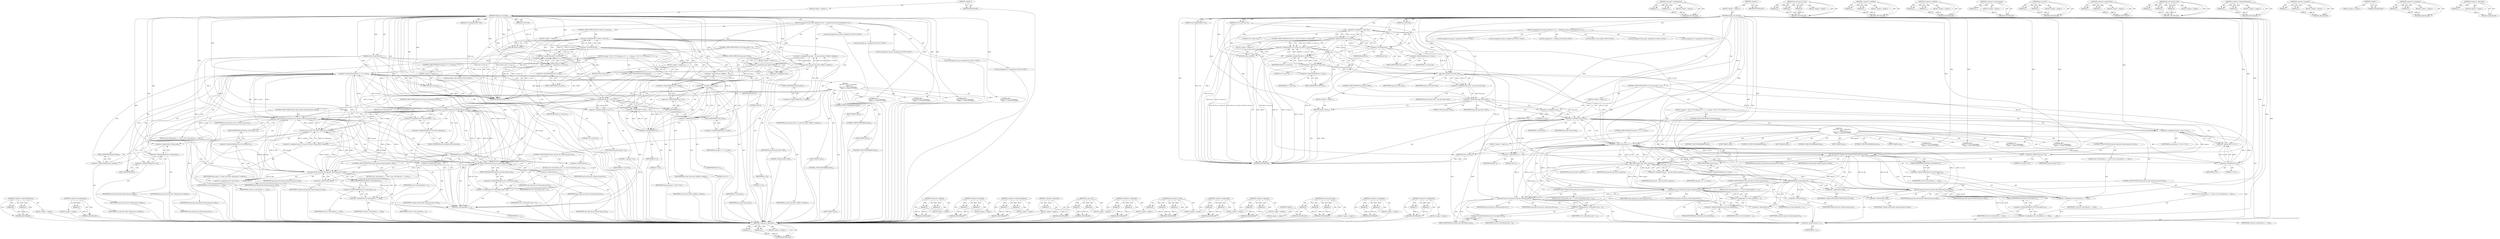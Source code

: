 digraph "&lt;operator&gt;.addressOf" {
vulnerable_203 [label=<(METHOD,&lt;operator&gt;.indirectFieldAccess)>];
vulnerable_204 [label=<(PARAM,p1)>];
vulnerable_205 [label=<(PARAM,p2)>];
vulnerable_206 [label=<(BLOCK,&lt;empty&gt;,&lt;empty&gt;)>];
vulnerable_207 [label=<(METHOD_RETURN,ANY)>];
vulnerable_227 [label=<(METHOD,&lt;operator&gt;.postIncrement)>];
vulnerable_228 [label=<(PARAM,p1)>];
vulnerable_229 [label=<(BLOCK,&lt;empty&gt;,&lt;empty&gt;)>];
vulnerable_230 [label=<(METHOD_RETURN,ANY)>];
vulnerable_6 [label=<(METHOD,&lt;global&gt;)<SUB>1</SUB>>];
vulnerable_7 [label=<(BLOCK,&lt;empty&gt;,&lt;empty&gt;)<SUB>1</SUB>>];
vulnerable_8 [label=<(METHOD,iwjpeg_scan_exif_ifd)<SUB>1</SUB>>];
vulnerable_9 [label=<(PARAM,struct iwjpegrcontext *rctx)<SUB>1</SUB>>];
vulnerable_10 [label=<(PARAM,struct iw_exif_state *e)<SUB>2</SUB>>];
vulnerable_11 [label=<(PARAM,iw_uint32 ifd)<SUB>2</SUB>>];
vulnerable_12 [label=<(BLOCK,{
	unsigned int tag_count;
	unsigned int i;
	un...,{
	unsigned int tag_count;
	unsigned int i;
	un...)<SUB>3</SUB>>];
vulnerable_13 [label="<(LOCAL,unsigned int tag_count: unsigned int)<SUB>4</SUB>>"];
vulnerable_14 [label="<(LOCAL,unsigned int i: unsigned int)<SUB>5</SUB>>"];
vulnerable_15 [label="<(LOCAL,unsigned int tag_pos: unsigned int)<SUB>6</SUB>>"];
vulnerable_16 [label="<(LOCAL,unsigned int tag_id: unsigned int)<SUB>7</SUB>>"];
vulnerable_17 [label="<(LOCAL,unsigned int v: unsigned int)<SUB>8</SUB>>"];
vulnerable_18 [label="<(LOCAL,double v_dbl: double)<SUB>9</SUB>>"];
vulnerable_19 [label=<(CONTROL_STRUCTURE,IF,if (ifd&lt;8 || ifd&gt;e-&gt;d_len-18))<SUB>11</SUB>>];
vulnerable_20 [label=<(&lt;operator&gt;.logicalOr,ifd&lt;8 || ifd&gt;e-&gt;d_len-18)<SUB>11</SUB>>];
vulnerable_21 [label=<(&lt;operator&gt;.lessThan,ifd&lt;8)<SUB>11</SUB>>];
vulnerable_22 [label=<(IDENTIFIER,ifd,ifd&lt;8)<SUB>11</SUB>>];
vulnerable_23 [label=<(LITERAL,8,ifd&lt;8)<SUB>11</SUB>>];
vulnerable_24 [label=<(&lt;operator&gt;.greaterThan,ifd&gt;e-&gt;d_len-18)<SUB>11</SUB>>];
vulnerable_25 [label=<(IDENTIFIER,ifd,ifd&gt;e-&gt;d_len-18)<SUB>11</SUB>>];
vulnerable_26 [label=<(&lt;operator&gt;.subtraction,e-&gt;d_len-18)<SUB>11</SUB>>];
vulnerable_27 [label=<(&lt;operator&gt;.indirectFieldAccess,e-&gt;d_len)<SUB>11</SUB>>];
vulnerable_28 [label=<(IDENTIFIER,e,e-&gt;d_len-18)<SUB>11</SUB>>];
vulnerable_29 [label=<(FIELD_IDENTIFIER,d_len,d_len)<SUB>11</SUB>>];
vulnerable_30 [label=<(LITERAL,18,e-&gt;d_len-18)<SUB>11</SUB>>];
vulnerable_31 [label=<(BLOCK,&lt;empty&gt;,&lt;empty&gt;)<SUB>11</SUB>>];
vulnerable_32 [label=<(RETURN,return;,return;)<SUB>11</SUB>>];
vulnerable_33 [label=<(&lt;operator&gt;.assignment,tag_count = iw_get_ui16_e(&amp;e-&gt;d[ifd],e-&gt;endian))<SUB>13</SUB>>];
vulnerable_34 [label=<(IDENTIFIER,tag_count,tag_count = iw_get_ui16_e(&amp;e-&gt;d[ifd],e-&gt;endian))<SUB>13</SUB>>];
vulnerable_35 [label=<(iw_get_ui16_e,iw_get_ui16_e(&amp;e-&gt;d[ifd],e-&gt;endian))<SUB>13</SUB>>];
vulnerable_36 [label=<(&lt;operator&gt;.addressOf,&amp;e-&gt;d[ifd])<SUB>13</SUB>>];
vulnerable_37 [label=<(&lt;operator&gt;.indirectIndexAccess,e-&gt;d[ifd])<SUB>13</SUB>>];
vulnerable_38 [label=<(&lt;operator&gt;.indirectFieldAccess,e-&gt;d)<SUB>13</SUB>>];
vulnerable_39 [label=<(IDENTIFIER,e,iw_get_ui16_e(&amp;e-&gt;d[ifd],e-&gt;endian))<SUB>13</SUB>>];
vulnerable_40 [label=<(FIELD_IDENTIFIER,d,d)<SUB>13</SUB>>];
vulnerable_41 [label=<(IDENTIFIER,ifd,iw_get_ui16_e(&amp;e-&gt;d[ifd],e-&gt;endian))<SUB>13</SUB>>];
vulnerable_42 [label=<(&lt;operator&gt;.indirectFieldAccess,e-&gt;endian)<SUB>13</SUB>>];
vulnerable_43 [label=<(IDENTIFIER,e,iw_get_ui16_e(&amp;e-&gt;d[ifd],e-&gt;endian))<SUB>13</SUB>>];
vulnerable_44 [label=<(FIELD_IDENTIFIER,endian,endian)<SUB>13</SUB>>];
vulnerable_45 [label=<(CONTROL_STRUCTURE,IF,if (tag_count&gt;1000))<SUB>14</SUB>>];
vulnerable_46 [label=<(&lt;operator&gt;.greaterThan,tag_count&gt;1000)<SUB>14</SUB>>];
vulnerable_47 [label=<(IDENTIFIER,tag_count,tag_count&gt;1000)<SUB>14</SUB>>];
vulnerable_48 [label=<(LITERAL,1000,tag_count&gt;1000)<SUB>14</SUB>>];
vulnerable_49 [label=<(BLOCK,&lt;empty&gt;,&lt;empty&gt;)<SUB>14</SUB>>];
vulnerable_50 [label=<(RETURN,return;,return;)<SUB>14</SUB>>];
vulnerable_51 [label=<(CONTROL_STRUCTURE,FOR,for (i=0;i&lt;tag_count;i++))<SUB>16</SUB>>];
vulnerable_52 [label=<(BLOCK,&lt;empty&gt;,&lt;empty&gt;)<SUB>16</SUB>>];
vulnerable_53 [label=<(&lt;operator&gt;.assignment,i=0)<SUB>16</SUB>>];
vulnerable_54 [label=<(IDENTIFIER,i,i=0)<SUB>16</SUB>>];
vulnerable_55 [label=<(LITERAL,0,i=0)<SUB>16</SUB>>];
vulnerable_56 [label=<(&lt;operator&gt;.lessThan,i&lt;tag_count)<SUB>16</SUB>>];
vulnerable_57 [label=<(IDENTIFIER,i,i&lt;tag_count)<SUB>16</SUB>>];
vulnerable_58 [label=<(IDENTIFIER,tag_count,i&lt;tag_count)<SUB>16</SUB>>];
vulnerable_59 [label=<(&lt;operator&gt;.postIncrement,i++)<SUB>16</SUB>>];
vulnerable_60 [label=<(IDENTIFIER,i,i++)<SUB>16</SUB>>];
vulnerable_61 [label=<(BLOCK,{
 		tag_pos = ifd+2+i*12;
 		if(tag_pos+12 &gt; e...,{
 		tag_pos = ifd+2+i*12;
 		if(tag_pos+12 &gt; e...)<SUB>16</SUB>>];
vulnerable_62 [label=<(&lt;operator&gt;.assignment,tag_pos = ifd+2+i*12)<SUB>17</SUB>>];
vulnerable_63 [label=<(IDENTIFIER,tag_pos,tag_pos = ifd+2+i*12)<SUB>17</SUB>>];
vulnerable_64 [label=<(&lt;operator&gt;.addition,ifd+2+i*12)<SUB>17</SUB>>];
vulnerable_65 [label=<(&lt;operator&gt;.addition,ifd+2)<SUB>17</SUB>>];
vulnerable_66 [label=<(IDENTIFIER,ifd,ifd+2)<SUB>17</SUB>>];
vulnerable_67 [label=<(LITERAL,2,ifd+2)<SUB>17</SUB>>];
vulnerable_68 [label=<(&lt;operator&gt;.multiplication,i*12)<SUB>17</SUB>>];
vulnerable_69 [label=<(IDENTIFIER,i,i*12)<SUB>17</SUB>>];
vulnerable_70 [label=<(LITERAL,12,i*12)<SUB>17</SUB>>];
vulnerable_71 [label=<(CONTROL_STRUCTURE,IF,if (tag_pos+12 &gt; e-&gt;d_len))<SUB>18</SUB>>];
vulnerable_72 [label=<(&lt;operator&gt;.greaterThan,tag_pos+12 &gt; e-&gt;d_len)<SUB>18</SUB>>];
vulnerable_73 [label=<(&lt;operator&gt;.addition,tag_pos+12)<SUB>18</SUB>>];
vulnerable_74 [label=<(IDENTIFIER,tag_pos,tag_pos+12)<SUB>18</SUB>>];
vulnerable_75 [label=<(LITERAL,12,tag_pos+12)<SUB>18</SUB>>];
vulnerable_76 [label=<(&lt;operator&gt;.indirectFieldAccess,e-&gt;d_len)<SUB>18</SUB>>];
vulnerable_77 [label=<(IDENTIFIER,e,tag_pos+12 &gt; e-&gt;d_len)<SUB>18</SUB>>];
vulnerable_78 [label=<(FIELD_IDENTIFIER,d_len,d_len)<SUB>18</SUB>>];
vulnerable_79 [label=<(BLOCK,&lt;empty&gt;,&lt;empty&gt;)<SUB>18</SUB>>];
vulnerable_80 [label=<(RETURN,return;,return;)<SUB>18</SUB>>];
vulnerable_81 [label=<(&lt;operator&gt;.assignment,tag_id = iw_get_ui16_e(&amp;e-&gt;d[tag_pos],e-&gt;endian))<SUB>19</SUB>>];
vulnerable_82 [label=<(IDENTIFIER,tag_id,tag_id = iw_get_ui16_e(&amp;e-&gt;d[tag_pos],e-&gt;endian))<SUB>19</SUB>>];
vulnerable_83 [label=<(iw_get_ui16_e,iw_get_ui16_e(&amp;e-&gt;d[tag_pos],e-&gt;endian))<SUB>19</SUB>>];
vulnerable_84 [label=<(&lt;operator&gt;.addressOf,&amp;e-&gt;d[tag_pos])<SUB>19</SUB>>];
vulnerable_85 [label=<(&lt;operator&gt;.indirectIndexAccess,e-&gt;d[tag_pos])<SUB>19</SUB>>];
vulnerable_86 [label=<(&lt;operator&gt;.indirectFieldAccess,e-&gt;d)<SUB>19</SUB>>];
vulnerable_87 [label=<(IDENTIFIER,e,iw_get_ui16_e(&amp;e-&gt;d[tag_pos],e-&gt;endian))<SUB>19</SUB>>];
vulnerable_88 [label=<(FIELD_IDENTIFIER,d,d)<SUB>19</SUB>>];
vulnerable_89 [label=<(IDENTIFIER,tag_pos,iw_get_ui16_e(&amp;e-&gt;d[tag_pos],e-&gt;endian))<SUB>19</SUB>>];
vulnerable_90 [label=<(&lt;operator&gt;.indirectFieldAccess,e-&gt;endian)<SUB>19</SUB>>];
vulnerable_91 [label=<(IDENTIFIER,e,iw_get_ui16_e(&amp;e-&gt;d[tag_pos],e-&gt;endian))<SUB>19</SUB>>];
vulnerable_92 [label=<(FIELD_IDENTIFIER,endian,endian)<SUB>19</SUB>>];
vulnerable_93 [label=<(CONTROL_STRUCTURE,SWITCH,switch(tag_id))<SUB>21</SUB>>];
vulnerable_94 [label=<(IDENTIFIER,tag_id,switch(tag_id))<SUB>21</SUB>>];
vulnerable_95 [label="<(BLOCK,{
 		case 274: // 274 = Orientation
			if(get_e...,{
 		case 274: // 274 = Orientation
			if(get_e...)<SUB>21</SUB>>"];
vulnerable_96 [label=<(JUMP_TARGET,case)<SUB>22</SUB>>];
vulnerable_97 [label="<(LITERAL,274,{
 		case 274: // 274 = Orientation
			if(get_e...)<SUB>22</SUB>>"];
vulnerable_98 [label=<(CONTROL_STRUCTURE,IF,if (get_exif_tag_int_value(e,tag_pos,&amp;v)))<SUB>23</SUB>>];
vulnerable_99 [label=<(get_exif_tag_int_value,get_exif_tag_int_value(e,tag_pos,&amp;v))<SUB>23</SUB>>];
vulnerable_100 [label=<(IDENTIFIER,e,get_exif_tag_int_value(e,tag_pos,&amp;v))<SUB>23</SUB>>];
vulnerable_101 [label=<(IDENTIFIER,tag_pos,get_exif_tag_int_value(e,tag_pos,&amp;v))<SUB>23</SUB>>];
vulnerable_102 [label=<(&lt;operator&gt;.addressOf,&amp;v)<SUB>23</SUB>>];
vulnerable_103 [label=<(IDENTIFIER,v,get_exif_tag_int_value(e,tag_pos,&amp;v))<SUB>23</SUB>>];
vulnerable_104 [label=<(BLOCK,{
				rctx-&gt;exif_orientation = v;
			},{
				rctx-&gt;exif_orientation = v;
			})<SUB>23</SUB>>];
vulnerable_105 [label=<(&lt;operator&gt;.assignment,rctx-&gt;exif_orientation = v)<SUB>24</SUB>>];
vulnerable_106 [label=<(&lt;operator&gt;.indirectFieldAccess,rctx-&gt;exif_orientation)<SUB>24</SUB>>];
vulnerable_107 [label=<(IDENTIFIER,rctx,rctx-&gt;exif_orientation = v)<SUB>24</SUB>>];
vulnerable_108 [label=<(FIELD_IDENTIFIER,exif_orientation,exif_orientation)<SUB>24</SUB>>];
vulnerable_109 [label=<(IDENTIFIER,v,rctx-&gt;exif_orientation = v)<SUB>24</SUB>>];
vulnerable_110 [label=<(CONTROL_STRUCTURE,BREAK,break;)<SUB>26</SUB>>];
vulnerable_111 [label=<(JUMP_TARGET,case)<SUB>28</SUB>>];
vulnerable_112 [label="<(LITERAL,296,{
 		case 274: // 274 = Orientation
			if(get_e...)<SUB>28</SUB>>"];
vulnerable_113 [label=<(CONTROL_STRUCTURE,IF,if (get_exif_tag_int_value(e,tag_pos,&amp;v)))<SUB>29</SUB>>];
vulnerable_114 [label=<(get_exif_tag_int_value,get_exif_tag_int_value(e,tag_pos,&amp;v))<SUB>29</SUB>>];
vulnerable_115 [label=<(IDENTIFIER,e,get_exif_tag_int_value(e,tag_pos,&amp;v))<SUB>29</SUB>>];
vulnerable_116 [label=<(IDENTIFIER,tag_pos,get_exif_tag_int_value(e,tag_pos,&amp;v))<SUB>29</SUB>>];
vulnerable_117 [label=<(&lt;operator&gt;.addressOf,&amp;v)<SUB>29</SUB>>];
vulnerable_118 [label=<(IDENTIFIER,v,get_exif_tag_int_value(e,tag_pos,&amp;v))<SUB>29</SUB>>];
vulnerable_119 [label=<(BLOCK,{
				rctx-&gt;exif_density_unit = v;
			},{
				rctx-&gt;exif_density_unit = v;
			})<SUB>29</SUB>>];
vulnerable_120 [label=<(&lt;operator&gt;.assignment,rctx-&gt;exif_density_unit = v)<SUB>30</SUB>>];
vulnerable_121 [label=<(&lt;operator&gt;.indirectFieldAccess,rctx-&gt;exif_density_unit)<SUB>30</SUB>>];
vulnerable_122 [label=<(IDENTIFIER,rctx,rctx-&gt;exif_density_unit = v)<SUB>30</SUB>>];
vulnerable_123 [label=<(FIELD_IDENTIFIER,exif_density_unit,exif_density_unit)<SUB>30</SUB>>];
vulnerable_124 [label=<(IDENTIFIER,v,rctx-&gt;exif_density_unit = v)<SUB>30</SUB>>];
vulnerable_125 [label=<(CONTROL_STRUCTURE,BREAK,break;)<SUB>32</SUB>>];
vulnerable_126 [label=<(JUMP_TARGET,case)<SUB>34</SUB>>];
vulnerable_127 [label="<(LITERAL,282,{
 		case 274: // 274 = Orientation
			if(get_e...)<SUB>34</SUB>>"];
vulnerable_128 [label=<(CONTROL_STRUCTURE,IF,if (get_exif_tag_dbl_value(e,tag_pos,&amp;v_dbl)))<SUB>35</SUB>>];
vulnerable_129 [label=<(get_exif_tag_dbl_value,get_exif_tag_dbl_value(e,tag_pos,&amp;v_dbl))<SUB>35</SUB>>];
vulnerable_130 [label=<(IDENTIFIER,e,get_exif_tag_dbl_value(e,tag_pos,&amp;v_dbl))<SUB>35</SUB>>];
vulnerable_131 [label=<(IDENTIFIER,tag_pos,get_exif_tag_dbl_value(e,tag_pos,&amp;v_dbl))<SUB>35</SUB>>];
vulnerable_132 [label=<(&lt;operator&gt;.addressOf,&amp;v_dbl)<SUB>35</SUB>>];
vulnerable_133 [label=<(IDENTIFIER,v_dbl,get_exif_tag_dbl_value(e,tag_pos,&amp;v_dbl))<SUB>35</SUB>>];
vulnerable_134 [label=<(BLOCK,{
				rctx-&gt;exif_density_x = v_dbl;
			},{
				rctx-&gt;exif_density_x = v_dbl;
			})<SUB>35</SUB>>];
vulnerable_135 [label=<(&lt;operator&gt;.assignment,rctx-&gt;exif_density_x = v_dbl)<SUB>36</SUB>>];
vulnerable_136 [label=<(&lt;operator&gt;.indirectFieldAccess,rctx-&gt;exif_density_x)<SUB>36</SUB>>];
vulnerable_137 [label=<(IDENTIFIER,rctx,rctx-&gt;exif_density_x = v_dbl)<SUB>36</SUB>>];
vulnerable_138 [label=<(FIELD_IDENTIFIER,exif_density_x,exif_density_x)<SUB>36</SUB>>];
vulnerable_139 [label=<(IDENTIFIER,v_dbl,rctx-&gt;exif_density_x = v_dbl)<SUB>36</SUB>>];
vulnerable_140 [label=<(CONTROL_STRUCTURE,BREAK,break;)<SUB>38</SUB>>];
vulnerable_141 [label=<(JUMP_TARGET,case)<SUB>40</SUB>>];
vulnerable_142 [label="<(LITERAL,283,{
 		case 274: // 274 = Orientation
			if(get_e...)<SUB>40</SUB>>"];
vulnerable_143 [label=<(CONTROL_STRUCTURE,IF,if (get_exif_tag_dbl_value(e,tag_pos,&amp;v_dbl)))<SUB>41</SUB>>];
vulnerable_144 [label=<(get_exif_tag_dbl_value,get_exif_tag_dbl_value(e,tag_pos,&amp;v_dbl))<SUB>41</SUB>>];
vulnerable_145 [label=<(IDENTIFIER,e,get_exif_tag_dbl_value(e,tag_pos,&amp;v_dbl))<SUB>41</SUB>>];
vulnerable_146 [label=<(IDENTIFIER,tag_pos,get_exif_tag_dbl_value(e,tag_pos,&amp;v_dbl))<SUB>41</SUB>>];
vulnerable_147 [label=<(&lt;operator&gt;.addressOf,&amp;v_dbl)<SUB>41</SUB>>];
vulnerable_148 [label=<(IDENTIFIER,v_dbl,get_exif_tag_dbl_value(e,tag_pos,&amp;v_dbl))<SUB>41</SUB>>];
vulnerable_149 [label=<(BLOCK,{
				rctx-&gt;exif_density_y = v_dbl;
			},{
				rctx-&gt;exif_density_y = v_dbl;
			})<SUB>41</SUB>>];
vulnerable_150 [label=<(&lt;operator&gt;.assignment,rctx-&gt;exif_density_y = v_dbl)<SUB>42</SUB>>];
vulnerable_151 [label=<(&lt;operator&gt;.indirectFieldAccess,rctx-&gt;exif_density_y)<SUB>42</SUB>>];
vulnerable_152 [label=<(IDENTIFIER,rctx,rctx-&gt;exif_density_y = v_dbl)<SUB>42</SUB>>];
vulnerable_153 [label=<(FIELD_IDENTIFIER,exif_density_y,exif_density_y)<SUB>42</SUB>>];
vulnerable_154 [label=<(IDENTIFIER,v_dbl,rctx-&gt;exif_density_y = v_dbl)<SUB>42</SUB>>];
vulnerable_155 [label=<(CONTROL_STRUCTURE,BREAK,break;)<SUB>44</SUB>>];
vulnerable_156 [label=<(METHOD_RETURN,void)<SUB>1</SUB>>];
vulnerable_158 [label=<(METHOD_RETURN,ANY)<SUB>1</SUB>>];
vulnerable_231 [label=<(METHOD,&lt;operator&gt;.addition)>];
vulnerable_232 [label=<(PARAM,p1)>];
vulnerable_233 [label=<(PARAM,p2)>];
vulnerable_234 [label=<(BLOCK,&lt;empty&gt;,&lt;empty&gt;)>];
vulnerable_235 [label=<(METHOD_RETURN,ANY)>];
vulnerable_188 [label=<(METHOD,&lt;operator&gt;.lessThan)>];
vulnerable_189 [label=<(PARAM,p1)>];
vulnerable_190 [label=<(PARAM,p2)>];
vulnerable_191 [label=<(BLOCK,&lt;empty&gt;,&lt;empty&gt;)>];
vulnerable_192 [label=<(METHOD_RETURN,ANY)>];
vulnerable_222 [label=<(METHOD,&lt;operator&gt;.indirectIndexAccess)>];
vulnerable_223 [label=<(PARAM,p1)>];
vulnerable_224 [label=<(PARAM,p2)>];
vulnerable_225 [label=<(BLOCK,&lt;empty&gt;,&lt;empty&gt;)>];
vulnerable_226 [label=<(METHOD_RETURN,ANY)>];
vulnerable_218 [label=<(METHOD,&lt;operator&gt;.addressOf)>];
vulnerable_219 [label=<(PARAM,p1)>];
vulnerable_220 [label=<(BLOCK,&lt;empty&gt;,&lt;empty&gt;)>];
vulnerable_221 [label=<(METHOD_RETURN,ANY)>];
vulnerable_213 [label=<(METHOD,iw_get_ui16_e)>];
vulnerable_214 [label=<(PARAM,p1)>];
vulnerable_215 [label=<(PARAM,p2)>];
vulnerable_216 [label=<(BLOCK,&lt;empty&gt;,&lt;empty&gt;)>];
vulnerable_217 [label=<(METHOD_RETURN,ANY)>];
vulnerable_198 [label=<(METHOD,&lt;operator&gt;.subtraction)>];
vulnerable_199 [label=<(PARAM,p1)>];
vulnerable_200 [label=<(PARAM,p2)>];
vulnerable_201 [label=<(BLOCK,&lt;empty&gt;,&lt;empty&gt;)>];
vulnerable_202 [label=<(METHOD_RETURN,ANY)>];
vulnerable_241 [label=<(METHOD,get_exif_tag_int_value)>];
vulnerable_242 [label=<(PARAM,p1)>];
vulnerable_243 [label=<(PARAM,p2)>];
vulnerable_244 [label=<(PARAM,p3)>];
vulnerable_245 [label=<(BLOCK,&lt;empty&gt;,&lt;empty&gt;)>];
vulnerable_246 [label=<(METHOD_RETURN,ANY)>];
vulnerable_193 [label=<(METHOD,&lt;operator&gt;.greaterThan)>];
vulnerable_194 [label=<(PARAM,p1)>];
vulnerable_195 [label=<(PARAM,p2)>];
vulnerable_196 [label=<(BLOCK,&lt;empty&gt;,&lt;empty&gt;)>];
vulnerable_197 [label=<(METHOD_RETURN,ANY)>];
vulnerable_183 [label=<(METHOD,&lt;operator&gt;.logicalOr)>];
vulnerable_184 [label=<(PARAM,p1)>];
vulnerable_185 [label=<(PARAM,p2)>];
vulnerable_186 [label=<(BLOCK,&lt;empty&gt;,&lt;empty&gt;)>];
vulnerable_187 [label=<(METHOD_RETURN,ANY)>];
vulnerable_177 [label=<(METHOD,&lt;global&gt;)<SUB>1</SUB>>];
vulnerable_178 [label=<(BLOCK,&lt;empty&gt;,&lt;empty&gt;)>];
vulnerable_179 [label=<(METHOD_RETURN,ANY)>];
vulnerable_247 [label=<(METHOD,get_exif_tag_dbl_value)>];
vulnerable_248 [label=<(PARAM,p1)>];
vulnerable_249 [label=<(PARAM,p2)>];
vulnerable_250 [label=<(PARAM,p3)>];
vulnerable_251 [label=<(BLOCK,&lt;empty&gt;,&lt;empty&gt;)>];
vulnerable_252 [label=<(METHOD_RETURN,ANY)>];
vulnerable_208 [label=<(METHOD,&lt;operator&gt;.assignment)>];
vulnerable_209 [label=<(PARAM,p1)>];
vulnerable_210 [label=<(PARAM,p2)>];
vulnerable_211 [label=<(BLOCK,&lt;empty&gt;,&lt;empty&gt;)>];
vulnerable_212 [label=<(METHOD_RETURN,ANY)>];
vulnerable_236 [label=<(METHOD,&lt;operator&gt;.multiplication)>];
vulnerable_237 [label=<(PARAM,p1)>];
vulnerable_238 [label=<(PARAM,p2)>];
vulnerable_239 [label=<(BLOCK,&lt;empty&gt;,&lt;empty&gt;)>];
vulnerable_240 [label=<(METHOD_RETURN,ANY)>];
fixed_195 [label=<(METHOD,&lt;operator&gt;.subtraction)>];
fixed_196 [label=<(PARAM,p1)>];
fixed_197 [label=<(PARAM,p2)>];
fixed_198 [label=<(BLOCK,&lt;empty&gt;,&lt;empty&gt;)>];
fixed_199 [label=<(METHOD_RETURN,ANY)>];
fixed_219 [label=<(METHOD,&lt;operator&gt;.multiplication)>];
fixed_220 [label=<(PARAM,p1)>];
fixed_221 [label=<(PARAM,p2)>];
fixed_222 [label=<(BLOCK,&lt;empty&gt;,&lt;empty&gt;)>];
fixed_223 [label=<(METHOD_RETURN,ANY)>];
fixed_6 [label=<(METHOD,&lt;global&gt;)<SUB>1</SUB>>];
fixed_7 [label=<(BLOCK,&lt;empty&gt;,&lt;empty&gt;)<SUB>1</SUB>>];
fixed_8 [label=<(METHOD,iwjpeg_scan_exif_ifd)<SUB>1</SUB>>];
fixed_9 [label=<(PARAM,struct iwjpegrcontext *rctx)<SUB>1</SUB>>];
fixed_10 [label=<(PARAM,struct iw_exif_state *e)<SUB>2</SUB>>];
fixed_11 [label=<(PARAM,iw_uint32 ifd)<SUB>2</SUB>>];
fixed_12 [label=<(BLOCK,{
	unsigned int tag_count;
	unsigned int i;
	un...,{
	unsigned int tag_count;
	unsigned int i;
	un...)<SUB>3</SUB>>];
fixed_13 [label="<(LOCAL,unsigned int tag_count: unsigned int)<SUB>4</SUB>>"];
fixed_14 [label="<(LOCAL,unsigned int i: unsigned int)<SUB>5</SUB>>"];
fixed_15 [label="<(LOCAL,unsigned int tag_pos: unsigned int)<SUB>6</SUB>>"];
fixed_16 [label="<(LOCAL,unsigned int tag_id: unsigned int)<SUB>7</SUB>>"];
fixed_17 [label="<(LOCAL,unsigned int v: unsigned int)<SUB>8</SUB>>"];
fixed_18 [label="<(LOCAL,double v_dbl: double)<SUB>9</SUB>>"];
fixed_19 [label=<(CONTROL_STRUCTURE,IF,if (ifd&lt;8 || e-&gt;d_len&lt;18 || ifd&gt;e-&gt;d_len-18))<SUB>11</SUB>>];
fixed_20 [label=<(&lt;operator&gt;.logicalOr,ifd&lt;8 || e-&gt;d_len&lt;18 || ifd&gt;e-&gt;d_len-18)<SUB>11</SUB>>];
fixed_21 [label=<(&lt;operator&gt;.logicalOr,ifd&lt;8 || e-&gt;d_len&lt;18)<SUB>11</SUB>>];
fixed_22 [label=<(&lt;operator&gt;.lessThan,ifd&lt;8)<SUB>11</SUB>>];
fixed_23 [label=<(IDENTIFIER,ifd,ifd&lt;8)<SUB>11</SUB>>];
fixed_24 [label=<(LITERAL,8,ifd&lt;8)<SUB>11</SUB>>];
fixed_25 [label=<(&lt;operator&gt;.lessThan,e-&gt;d_len&lt;18)<SUB>11</SUB>>];
fixed_26 [label=<(&lt;operator&gt;.indirectFieldAccess,e-&gt;d_len)<SUB>11</SUB>>];
fixed_27 [label=<(IDENTIFIER,e,e-&gt;d_len&lt;18)<SUB>11</SUB>>];
fixed_28 [label=<(FIELD_IDENTIFIER,d_len,d_len)<SUB>11</SUB>>];
fixed_29 [label=<(LITERAL,18,e-&gt;d_len&lt;18)<SUB>11</SUB>>];
fixed_30 [label=<(&lt;operator&gt;.greaterThan,ifd&gt;e-&gt;d_len-18)<SUB>11</SUB>>];
fixed_31 [label=<(IDENTIFIER,ifd,ifd&gt;e-&gt;d_len-18)<SUB>11</SUB>>];
fixed_32 [label=<(&lt;operator&gt;.subtraction,e-&gt;d_len-18)<SUB>11</SUB>>];
fixed_33 [label=<(&lt;operator&gt;.indirectFieldAccess,e-&gt;d_len)<SUB>11</SUB>>];
fixed_34 [label=<(IDENTIFIER,e,e-&gt;d_len-18)<SUB>11</SUB>>];
fixed_35 [label=<(FIELD_IDENTIFIER,d_len,d_len)<SUB>11</SUB>>];
fixed_36 [label=<(LITERAL,18,e-&gt;d_len-18)<SUB>11</SUB>>];
fixed_37 [label=<(BLOCK,&lt;empty&gt;,&lt;empty&gt;)<SUB>11</SUB>>];
fixed_38 [label=<(RETURN,return;,return;)<SUB>11</SUB>>];
fixed_39 [label=<(&lt;operator&gt;.assignment,tag_count = get_exif_ui16(e, ifd))<SUB>13</SUB>>];
fixed_40 [label=<(IDENTIFIER,tag_count,tag_count = get_exif_ui16(e, ifd))<SUB>13</SUB>>];
fixed_41 [label=<(get_exif_ui16,get_exif_ui16(e, ifd))<SUB>13</SUB>>];
fixed_42 [label=<(IDENTIFIER,e,get_exif_ui16(e, ifd))<SUB>13</SUB>>];
fixed_43 [label=<(IDENTIFIER,ifd,get_exif_ui16(e, ifd))<SUB>13</SUB>>];
fixed_44 [label=<(CONTROL_STRUCTURE,IF,if (tag_count&gt;1000))<SUB>14</SUB>>];
fixed_45 [label=<(&lt;operator&gt;.greaterThan,tag_count&gt;1000)<SUB>14</SUB>>];
fixed_46 [label=<(IDENTIFIER,tag_count,tag_count&gt;1000)<SUB>14</SUB>>];
fixed_47 [label=<(LITERAL,1000,tag_count&gt;1000)<SUB>14</SUB>>];
fixed_48 [label=<(BLOCK,&lt;empty&gt;,&lt;empty&gt;)<SUB>14</SUB>>];
fixed_49 [label=<(RETURN,return;,return;)<SUB>14</SUB>>];
fixed_50 [label=<(CONTROL_STRUCTURE,FOR,for (i=0;i&lt;tag_count;i++))<SUB>16</SUB>>];
fixed_51 [label=<(BLOCK,&lt;empty&gt;,&lt;empty&gt;)<SUB>16</SUB>>];
fixed_52 [label=<(&lt;operator&gt;.assignment,i=0)<SUB>16</SUB>>];
fixed_53 [label=<(IDENTIFIER,i,i=0)<SUB>16</SUB>>];
fixed_54 [label=<(LITERAL,0,i=0)<SUB>16</SUB>>];
fixed_55 [label=<(&lt;operator&gt;.lessThan,i&lt;tag_count)<SUB>16</SUB>>];
fixed_56 [label=<(IDENTIFIER,i,i&lt;tag_count)<SUB>16</SUB>>];
fixed_57 [label=<(IDENTIFIER,tag_count,i&lt;tag_count)<SUB>16</SUB>>];
fixed_58 [label=<(&lt;operator&gt;.postIncrement,i++)<SUB>16</SUB>>];
fixed_59 [label=<(IDENTIFIER,i,i++)<SUB>16</SUB>>];
fixed_60 [label=<(BLOCK,{
 		tag_pos = ifd+2+i*12;
 		if(tag_pos+12 &gt; e...,{
 		tag_pos = ifd+2+i*12;
 		if(tag_pos+12 &gt; e...)<SUB>16</SUB>>];
fixed_61 [label=<(&lt;operator&gt;.assignment,tag_pos = ifd+2+i*12)<SUB>17</SUB>>];
fixed_62 [label=<(IDENTIFIER,tag_pos,tag_pos = ifd+2+i*12)<SUB>17</SUB>>];
fixed_63 [label=<(&lt;operator&gt;.addition,ifd+2+i*12)<SUB>17</SUB>>];
fixed_64 [label=<(&lt;operator&gt;.addition,ifd+2)<SUB>17</SUB>>];
fixed_65 [label=<(IDENTIFIER,ifd,ifd+2)<SUB>17</SUB>>];
fixed_66 [label=<(LITERAL,2,ifd+2)<SUB>17</SUB>>];
fixed_67 [label=<(&lt;operator&gt;.multiplication,i*12)<SUB>17</SUB>>];
fixed_68 [label=<(IDENTIFIER,i,i*12)<SUB>17</SUB>>];
fixed_69 [label=<(LITERAL,12,i*12)<SUB>17</SUB>>];
fixed_70 [label=<(CONTROL_STRUCTURE,IF,if (tag_pos+12 &gt; e-&gt;d_len))<SUB>18</SUB>>];
fixed_71 [label=<(&lt;operator&gt;.greaterThan,tag_pos+12 &gt; e-&gt;d_len)<SUB>18</SUB>>];
fixed_72 [label=<(&lt;operator&gt;.addition,tag_pos+12)<SUB>18</SUB>>];
fixed_73 [label=<(IDENTIFIER,tag_pos,tag_pos+12)<SUB>18</SUB>>];
fixed_74 [label=<(LITERAL,12,tag_pos+12)<SUB>18</SUB>>];
fixed_75 [label=<(&lt;operator&gt;.indirectFieldAccess,e-&gt;d_len)<SUB>18</SUB>>];
fixed_76 [label=<(IDENTIFIER,e,tag_pos+12 &gt; e-&gt;d_len)<SUB>18</SUB>>];
fixed_77 [label=<(FIELD_IDENTIFIER,d_len,d_len)<SUB>18</SUB>>];
fixed_78 [label=<(BLOCK,&lt;empty&gt;,&lt;empty&gt;)<SUB>18</SUB>>];
fixed_79 [label=<(RETURN,return;,return;)<SUB>18</SUB>>];
fixed_80 [label=<(&lt;operator&gt;.assignment,tag_id = get_exif_ui16(e, tag_pos))<SUB>19</SUB>>];
fixed_81 [label=<(IDENTIFIER,tag_id,tag_id = get_exif_ui16(e, tag_pos))<SUB>19</SUB>>];
fixed_82 [label=<(get_exif_ui16,get_exif_ui16(e, tag_pos))<SUB>19</SUB>>];
fixed_83 [label=<(IDENTIFIER,e,get_exif_ui16(e, tag_pos))<SUB>19</SUB>>];
fixed_84 [label=<(IDENTIFIER,tag_pos,get_exif_ui16(e, tag_pos))<SUB>19</SUB>>];
fixed_85 [label=<(CONTROL_STRUCTURE,SWITCH,switch(tag_id))<SUB>21</SUB>>];
fixed_86 [label=<(IDENTIFIER,tag_id,switch(tag_id))<SUB>21</SUB>>];
fixed_87 [label="<(BLOCK,{
 		case 274: // 274 = Orientation
			if(get_e...,{
 		case 274: // 274 = Orientation
			if(get_e...)<SUB>21</SUB>>"];
fixed_88 [label=<(JUMP_TARGET,case)<SUB>22</SUB>>];
fixed_89 [label="<(LITERAL,274,{
 		case 274: // 274 = Orientation
			if(get_e...)<SUB>22</SUB>>"];
fixed_90 [label=<(CONTROL_STRUCTURE,IF,if (get_exif_tag_int_value(e,tag_pos,&amp;v)))<SUB>23</SUB>>];
fixed_91 [label=<(get_exif_tag_int_value,get_exif_tag_int_value(e,tag_pos,&amp;v))<SUB>23</SUB>>];
fixed_92 [label=<(IDENTIFIER,e,get_exif_tag_int_value(e,tag_pos,&amp;v))<SUB>23</SUB>>];
fixed_93 [label=<(IDENTIFIER,tag_pos,get_exif_tag_int_value(e,tag_pos,&amp;v))<SUB>23</SUB>>];
fixed_94 [label=<(&lt;operator&gt;.addressOf,&amp;v)<SUB>23</SUB>>];
fixed_95 [label=<(IDENTIFIER,v,get_exif_tag_int_value(e,tag_pos,&amp;v))<SUB>23</SUB>>];
fixed_96 [label=<(BLOCK,{
				rctx-&gt;exif_orientation = v;
			},{
				rctx-&gt;exif_orientation = v;
			})<SUB>23</SUB>>];
fixed_97 [label=<(&lt;operator&gt;.assignment,rctx-&gt;exif_orientation = v)<SUB>24</SUB>>];
fixed_98 [label=<(&lt;operator&gt;.indirectFieldAccess,rctx-&gt;exif_orientation)<SUB>24</SUB>>];
fixed_99 [label=<(IDENTIFIER,rctx,rctx-&gt;exif_orientation = v)<SUB>24</SUB>>];
fixed_100 [label=<(FIELD_IDENTIFIER,exif_orientation,exif_orientation)<SUB>24</SUB>>];
fixed_101 [label=<(IDENTIFIER,v,rctx-&gt;exif_orientation = v)<SUB>24</SUB>>];
fixed_102 [label=<(CONTROL_STRUCTURE,BREAK,break;)<SUB>26</SUB>>];
fixed_103 [label=<(JUMP_TARGET,case)<SUB>28</SUB>>];
fixed_104 [label="<(LITERAL,296,{
 		case 274: // 274 = Orientation
			if(get_e...)<SUB>28</SUB>>"];
fixed_105 [label=<(CONTROL_STRUCTURE,IF,if (get_exif_tag_int_value(e,tag_pos,&amp;v)))<SUB>29</SUB>>];
fixed_106 [label=<(get_exif_tag_int_value,get_exif_tag_int_value(e,tag_pos,&amp;v))<SUB>29</SUB>>];
fixed_107 [label=<(IDENTIFIER,e,get_exif_tag_int_value(e,tag_pos,&amp;v))<SUB>29</SUB>>];
fixed_108 [label=<(IDENTIFIER,tag_pos,get_exif_tag_int_value(e,tag_pos,&amp;v))<SUB>29</SUB>>];
fixed_109 [label=<(&lt;operator&gt;.addressOf,&amp;v)<SUB>29</SUB>>];
fixed_110 [label=<(IDENTIFIER,v,get_exif_tag_int_value(e,tag_pos,&amp;v))<SUB>29</SUB>>];
fixed_111 [label=<(BLOCK,{
				rctx-&gt;exif_density_unit = v;
			},{
				rctx-&gt;exif_density_unit = v;
			})<SUB>29</SUB>>];
fixed_112 [label=<(&lt;operator&gt;.assignment,rctx-&gt;exif_density_unit = v)<SUB>30</SUB>>];
fixed_113 [label=<(&lt;operator&gt;.indirectFieldAccess,rctx-&gt;exif_density_unit)<SUB>30</SUB>>];
fixed_114 [label=<(IDENTIFIER,rctx,rctx-&gt;exif_density_unit = v)<SUB>30</SUB>>];
fixed_115 [label=<(FIELD_IDENTIFIER,exif_density_unit,exif_density_unit)<SUB>30</SUB>>];
fixed_116 [label=<(IDENTIFIER,v,rctx-&gt;exif_density_unit = v)<SUB>30</SUB>>];
fixed_117 [label=<(CONTROL_STRUCTURE,BREAK,break;)<SUB>32</SUB>>];
fixed_118 [label=<(JUMP_TARGET,case)<SUB>34</SUB>>];
fixed_119 [label="<(LITERAL,282,{
 		case 274: // 274 = Orientation
			if(get_e...)<SUB>34</SUB>>"];
fixed_120 [label=<(CONTROL_STRUCTURE,IF,if (get_exif_tag_dbl_value(e,tag_pos,&amp;v_dbl)))<SUB>35</SUB>>];
fixed_121 [label=<(get_exif_tag_dbl_value,get_exif_tag_dbl_value(e,tag_pos,&amp;v_dbl))<SUB>35</SUB>>];
fixed_122 [label=<(IDENTIFIER,e,get_exif_tag_dbl_value(e,tag_pos,&amp;v_dbl))<SUB>35</SUB>>];
fixed_123 [label=<(IDENTIFIER,tag_pos,get_exif_tag_dbl_value(e,tag_pos,&amp;v_dbl))<SUB>35</SUB>>];
fixed_124 [label=<(&lt;operator&gt;.addressOf,&amp;v_dbl)<SUB>35</SUB>>];
fixed_125 [label=<(IDENTIFIER,v_dbl,get_exif_tag_dbl_value(e,tag_pos,&amp;v_dbl))<SUB>35</SUB>>];
fixed_126 [label=<(BLOCK,{
				rctx-&gt;exif_density_x = v_dbl;
			},{
				rctx-&gt;exif_density_x = v_dbl;
			})<SUB>35</SUB>>];
fixed_127 [label=<(&lt;operator&gt;.assignment,rctx-&gt;exif_density_x = v_dbl)<SUB>36</SUB>>];
fixed_128 [label=<(&lt;operator&gt;.indirectFieldAccess,rctx-&gt;exif_density_x)<SUB>36</SUB>>];
fixed_129 [label=<(IDENTIFIER,rctx,rctx-&gt;exif_density_x = v_dbl)<SUB>36</SUB>>];
fixed_130 [label=<(FIELD_IDENTIFIER,exif_density_x,exif_density_x)<SUB>36</SUB>>];
fixed_131 [label=<(IDENTIFIER,v_dbl,rctx-&gt;exif_density_x = v_dbl)<SUB>36</SUB>>];
fixed_132 [label=<(CONTROL_STRUCTURE,BREAK,break;)<SUB>38</SUB>>];
fixed_133 [label=<(JUMP_TARGET,case)<SUB>40</SUB>>];
fixed_134 [label="<(LITERAL,283,{
 		case 274: // 274 = Orientation
			if(get_e...)<SUB>40</SUB>>"];
fixed_135 [label=<(CONTROL_STRUCTURE,IF,if (get_exif_tag_dbl_value(e,tag_pos,&amp;v_dbl)))<SUB>41</SUB>>];
fixed_136 [label=<(get_exif_tag_dbl_value,get_exif_tag_dbl_value(e,tag_pos,&amp;v_dbl))<SUB>41</SUB>>];
fixed_137 [label=<(IDENTIFIER,e,get_exif_tag_dbl_value(e,tag_pos,&amp;v_dbl))<SUB>41</SUB>>];
fixed_138 [label=<(IDENTIFIER,tag_pos,get_exif_tag_dbl_value(e,tag_pos,&amp;v_dbl))<SUB>41</SUB>>];
fixed_139 [label=<(&lt;operator&gt;.addressOf,&amp;v_dbl)<SUB>41</SUB>>];
fixed_140 [label=<(IDENTIFIER,v_dbl,get_exif_tag_dbl_value(e,tag_pos,&amp;v_dbl))<SUB>41</SUB>>];
fixed_141 [label=<(BLOCK,{
				rctx-&gt;exif_density_y = v_dbl;
			},{
				rctx-&gt;exif_density_y = v_dbl;
			})<SUB>41</SUB>>];
fixed_142 [label=<(&lt;operator&gt;.assignment,rctx-&gt;exif_density_y = v_dbl)<SUB>42</SUB>>];
fixed_143 [label=<(&lt;operator&gt;.indirectFieldAccess,rctx-&gt;exif_density_y)<SUB>42</SUB>>];
fixed_144 [label=<(IDENTIFIER,rctx,rctx-&gt;exif_density_y = v_dbl)<SUB>42</SUB>>];
fixed_145 [label=<(FIELD_IDENTIFIER,exif_density_y,exif_density_y)<SUB>42</SUB>>];
fixed_146 [label=<(IDENTIFIER,v_dbl,rctx-&gt;exif_density_y = v_dbl)<SUB>42</SUB>>];
fixed_147 [label=<(CONTROL_STRUCTURE,BREAK,break;)<SUB>44</SUB>>];
fixed_148 [label=<(METHOD_RETURN,void)<SUB>1</SUB>>];
fixed_150 [label=<(METHOD_RETURN,ANY)<SUB>1</SUB>>];
fixed_224 [label=<(METHOD,get_exif_tag_int_value)>];
fixed_225 [label=<(PARAM,p1)>];
fixed_226 [label=<(PARAM,p2)>];
fixed_227 [label=<(PARAM,p3)>];
fixed_228 [label=<(BLOCK,&lt;empty&gt;,&lt;empty&gt;)>];
fixed_229 [label=<(METHOD_RETURN,ANY)>];
fixed_180 [label=<(METHOD,&lt;operator&gt;.lessThan)>];
fixed_181 [label=<(PARAM,p1)>];
fixed_182 [label=<(PARAM,p2)>];
fixed_183 [label=<(BLOCK,&lt;empty&gt;,&lt;empty&gt;)>];
fixed_184 [label=<(METHOD_RETURN,ANY)>];
fixed_214 [label=<(METHOD,&lt;operator&gt;.addition)>];
fixed_215 [label=<(PARAM,p1)>];
fixed_216 [label=<(PARAM,p2)>];
fixed_217 [label=<(BLOCK,&lt;empty&gt;,&lt;empty&gt;)>];
fixed_218 [label=<(METHOD_RETURN,ANY)>];
fixed_210 [label=<(METHOD,&lt;operator&gt;.postIncrement)>];
fixed_211 [label=<(PARAM,p1)>];
fixed_212 [label=<(BLOCK,&lt;empty&gt;,&lt;empty&gt;)>];
fixed_213 [label=<(METHOD_RETURN,ANY)>];
fixed_205 [label=<(METHOD,get_exif_ui16)>];
fixed_206 [label=<(PARAM,p1)>];
fixed_207 [label=<(PARAM,p2)>];
fixed_208 [label=<(BLOCK,&lt;empty&gt;,&lt;empty&gt;)>];
fixed_209 [label=<(METHOD_RETURN,ANY)>];
fixed_190 [label=<(METHOD,&lt;operator&gt;.greaterThan)>];
fixed_191 [label=<(PARAM,p1)>];
fixed_192 [label=<(PARAM,p2)>];
fixed_193 [label=<(BLOCK,&lt;empty&gt;,&lt;empty&gt;)>];
fixed_194 [label=<(METHOD_RETURN,ANY)>];
fixed_234 [label=<(METHOD,get_exif_tag_dbl_value)>];
fixed_235 [label=<(PARAM,p1)>];
fixed_236 [label=<(PARAM,p2)>];
fixed_237 [label=<(PARAM,p3)>];
fixed_238 [label=<(BLOCK,&lt;empty&gt;,&lt;empty&gt;)>];
fixed_239 [label=<(METHOD_RETURN,ANY)>];
fixed_185 [label=<(METHOD,&lt;operator&gt;.indirectFieldAccess)>];
fixed_186 [label=<(PARAM,p1)>];
fixed_187 [label=<(PARAM,p2)>];
fixed_188 [label=<(BLOCK,&lt;empty&gt;,&lt;empty&gt;)>];
fixed_189 [label=<(METHOD_RETURN,ANY)>];
fixed_175 [label=<(METHOD,&lt;operator&gt;.logicalOr)>];
fixed_176 [label=<(PARAM,p1)>];
fixed_177 [label=<(PARAM,p2)>];
fixed_178 [label=<(BLOCK,&lt;empty&gt;,&lt;empty&gt;)>];
fixed_179 [label=<(METHOD_RETURN,ANY)>];
fixed_169 [label=<(METHOD,&lt;global&gt;)<SUB>1</SUB>>];
fixed_170 [label=<(BLOCK,&lt;empty&gt;,&lt;empty&gt;)>];
fixed_171 [label=<(METHOD_RETURN,ANY)>];
fixed_200 [label=<(METHOD,&lt;operator&gt;.assignment)>];
fixed_201 [label=<(PARAM,p1)>];
fixed_202 [label=<(PARAM,p2)>];
fixed_203 [label=<(BLOCK,&lt;empty&gt;,&lt;empty&gt;)>];
fixed_204 [label=<(METHOD_RETURN,ANY)>];
fixed_230 [label=<(METHOD,&lt;operator&gt;.addressOf)>];
fixed_231 [label=<(PARAM,p1)>];
fixed_232 [label=<(BLOCK,&lt;empty&gt;,&lt;empty&gt;)>];
fixed_233 [label=<(METHOD_RETURN,ANY)>];
vulnerable_203 -> vulnerable_204  [key=0, label="AST: "];
vulnerable_203 -> vulnerable_204  [key=1, label="DDG: "];
vulnerable_203 -> vulnerable_206  [key=0, label="AST: "];
vulnerable_203 -> vulnerable_205  [key=0, label="AST: "];
vulnerable_203 -> vulnerable_205  [key=1, label="DDG: "];
vulnerable_203 -> vulnerable_207  [key=0, label="AST: "];
vulnerable_203 -> vulnerable_207  [key=1, label="CFG: "];
vulnerable_204 -> vulnerable_207  [key=0, label="DDG: p1"];
vulnerable_205 -> vulnerable_207  [key=0, label="DDG: p2"];
vulnerable_206 -> fixed_195  [key=0];
vulnerable_207 -> fixed_195  [key=0];
vulnerable_227 -> vulnerable_228  [key=0, label="AST: "];
vulnerable_227 -> vulnerable_228  [key=1, label="DDG: "];
vulnerable_227 -> vulnerable_229  [key=0, label="AST: "];
vulnerable_227 -> vulnerable_230  [key=0, label="AST: "];
vulnerable_227 -> vulnerable_230  [key=1, label="CFG: "];
vulnerable_228 -> vulnerable_230  [key=0, label="DDG: p1"];
vulnerable_229 -> fixed_195  [key=0];
vulnerable_230 -> fixed_195  [key=0];
vulnerable_6 -> vulnerable_7  [key=0, label="AST: "];
vulnerable_6 -> vulnerable_158  [key=0, label="AST: "];
vulnerable_6 -> vulnerable_158  [key=1, label="CFG: "];
vulnerable_7 -> vulnerable_8  [key=0, label="AST: "];
vulnerable_8 -> vulnerable_9  [key=0, label="AST: "];
vulnerable_8 -> vulnerable_9  [key=1, label="DDG: "];
vulnerable_8 -> vulnerable_10  [key=0, label="AST: "];
vulnerable_8 -> vulnerable_10  [key=1, label="DDG: "];
vulnerable_8 -> vulnerable_11  [key=0, label="AST: "];
vulnerable_8 -> vulnerable_11  [key=1, label="DDG: "];
vulnerable_8 -> vulnerable_12  [key=0, label="AST: "];
vulnerable_8 -> vulnerable_156  [key=0, label="AST: "];
vulnerable_8 -> vulnerable_21  [key=0, label="CFG: "];
vulnerable_8 -> vulnerable_21  [key=1, label="DDG: "];
vulnerable_8 -> vulnerable_32  [key=0, label="DDG: "];
vulnerable_8 -> vulnerable_46  [key=0, label="DDG: "];
vulnerable_8 -> vulnerable_50  [key=0, label="DDG: "];
vulnerable_8 -> vulnerable_53  [key=0, label="DDG: "];
vulnerable_8 -> vulnerable_56  [key=0, label="DDG: "];
vulnerable_8 -> vulnerable_59  [key=0, label="DDG: "];
vulnerable_8 -> vulnerable_62  [key=0, label="DDG: "];
vulnerable_8 -> vulnerable_24  [key=0, label="DDG: "];
vulnerable_8 -> vulnerable_94  [key=0, label="DDG: "];
vulnerable_8 -> vulnerable_26  [key=0, label="DDG: "];
vulnerable_8 -> vulnerable_64  [key=0, label="DDG: "];
vulnerable_8 -> vulnerable_72  [key=0, label="DDG: "];
vulnerable_8 -> vulnerable_80  [key=0, label="DDG: "];
vulnerable_8 -> vulnerable_97  [key=0, label="DDG: "];
vulnerable_8 -> vulnerable_112  [key=0, label="DDG: "];
vulnerable_8 -> vulnerable_127  [key=0, label="DDG: "];
vulnerable_8 -> vulnerable_142  [key=0, label="DDG: "];
vulnerable_8 -> vulnerable_65  [key=0, label="DDG: "];
vulnerable_8 -> vulnerable_68  [key=0, label="DDG: "];
vulnerable_8 -> vulnerable_73  [key=0, label="DDG: "];
vulnerable_8 -> vulnerable_99  [key=0, label="DDG: "];
vulnerable_8 -> vulnerable_105  [key=0, label="DDG: "];
vulnerable_8 -> vulnerable_114  [key=0, label="DDG: "];
vulnerable_8 -> vulnerable_120  [key=0, label="DDG: "];
vulnerable_8 -> vulnerable_129  [key=0, label="DDG: "];
vulnerable_8 -> vulnerable_135  [key=0, label="DDG: "];
vulnerable_8 -> vulnerable_144  [key=0, label="DDG: "];
vulnerable_8 -> vulnerable_150  [key=0, label="DDG: "];
vulnerable_9 -> vulnerable_156  [key=0, label="DDG: rctx"];
vulnerable_10 -> vulnerable_156  [key=0, label="DDG: e"];
vulnerable_10 -> vulnerable_35  [key=0, label="DDG: e"];
vulnerable_10 -> vulnerable_26  [key=0, label="DDG: e"];
vulnerable_10 -> vulnerable_72  [key=0, label="DDG: e"];
vulnerable_10 -> vulnerable_83  [key=0, label="DDG: e"];
vulnerable_10 -> vulnerable_99  [key=0, label="DDG: e"];
vulnerable_10 -> vulnerable_114  [key=0, label="DDG: e"];
vulnerable_10 -> vulnerable_129  [key=0, label="DDG: e"];
vulnerable_10 -> vulnerable_144  [key=0, label="DDG: e"];
vulnerable_11 -> vulnerable_21  [key=0, label="DDG: ifd"];
vulnerable_12 -> vulnerable_13  [key=0, label="AST: "];
vulnerable_12 -> vulnerable_14  [key=0, label="AST: "];
vulnerable_12 -> vulnerable_15  [key=0, label="AST: "];
vulnerable_12 -> vulnerable_16  [key=0, label="AST: "];
vulnerable_12 -> vulnerable_17  [key=0, label="AST: "];
vulnerable_12 -> vulnerable_18  [key=0, label="AST: "];
vulnerable_12 -> vulnerable_19  [key=0, label="AST: "];
vulnerable_12 -> vulnerable_33  [key=0, label="AST: "];
vulnerable_12 -> vulnerable_45  [key=0, label="AST: "];
vulnerable_12 -> vulnerable_51  [key=0, label="AST: "];
vulnerable_13 -> fixed_195  [key=0];
vulnerable_14 -> fixed_195  [key=0];
vulnerable_15 -> fixed_195  [key=0];
vulnerable_16 -> fixed_195  [key=0];
vulnerable_17 -> fixed_195  [key=0];
vulnerable_18 -> fixed_195  [key=0];
vulnerable_19 -> vulnerable_20  [key=0, label="AST: "];
vulnerable_19 -> vulnerable_31  [key=0, label="AST: "];
vulnerable_20 -> vulnerable_21  [key=0, label="AST: "];
vulnerable_20 -> vulnerable_24  [key=0, label="AST: "];
vulnerable_20 -> vulnerable_32  [key=0, label="CFG: "];
vulnerable_20 -> vulnerable_32  [key=1, label="CDG: "];
vulnerable_20 -> vulnerable_40  [key=0, label="CFG: "];
vulnerable_20 -> vulnerable_40  [key=1, label="CDG: "];
vulnerable_20 -> vulnerable_156  [key=0, label="DDG: ifd&lt;8"];
vulnerable_20 -> vulnerable_156  [key=1, label="DDG: ifd&gt;e-&gt;d_len-18"];
vulnerable_20 -> vulnerable_156  [key=2, label="DDG: ifd&lt;8 || ifd&gt;e-&gt;d_len-18"];
vulnerable_20 -> vulnerable_42  [key=0, label="CDG: "];
vulnerable_20 -> vulnerable_37  [key=0, label="CDG: "];
vulnerable_20 -> vulnerable_38  [key=0, label="CDG: "];
vulnerable_20 -> vulnerable_44  [key=0, label="CDG: "];
vulnerable_20 -> vulnerable_35  [key=0, label="CDG: "];
vulnerable_20 -> vulnerable_33  [key=0, label="CDG: "];
vulnerable_20 -> vulnerable_36  [key=0, label="CDG: "];
vulnerable_20 -> vulnerable_46  [key=0, label="CDG: "];
vulnerable_21 -> vulnerable_22  [key=0, label="AST: "];
vulnerable_21 -> vulnerable_23  [key=0, label="AST: "];
vulnerable_21 -> vulnerable_20  [key=0, label="CFG: "];
vulnerable_21 -> vulnerable_20  [key=1, label="DDG: ifd"];
vulnerable_21 -> vulnerable_20  [key=2, label="DDG: 8"];
vulnerable_21 -> vulnerable_29  [key=0, label="CFG: "];
vulnerable_21 -> vulnerable_29  [key=1, label="CDG: "];
vulnerable_21 -> vulnerable_156  [key=0, label="DDG: ifd"];
vulnerable_21 -> vulnerable_62  [key=0, label="DDG: ifd"];
vulnerable_21 -> vulnerable_24  [key=0, label="DDG: ifd"];
vulnerable_21 -> vulnerable_24  [key=1, label="CDG: "];
vulnerable_21 -> vulnerable_64  [key=0, label="DDG: ifd"];
vulnerable_21 -> vulnerable_65  [key=0, label="DDG: ifd"];
vulnerable_21 -> vulnerable_26  [key=0, label="CDG: "];
vulnerable_21 -> vulnerable_27  [key=0, label="CDG: "];
vulnerable_22 -> fixed_195  [key=0];
vulnerable_23 -> fixed_195  [key=0];
vulnerable_24 -> vulnerable_25  [key=0, label="AST: "];
vulnerable_24 -> vulnerable_26  [key=0, label="AST: "];
vulnerable_24 -> vulnerable_20  [key=0, label="CFG: "];
vulnerable_24 -> vulnerable_20  [key=1, label="DDG: ifd"];
vulnerable_24 -> vulnerable_20  [key=2, label="DDG: e-&gt;d_len-18"];
vulnerable_24 -> vulnerable_156  [key=0, label="DDG: ifd"];
vulnerable_24 -> vulnerable_156  [key=1, label="DDG: e-&gt;d_len-18"];
vulnerable_24 -> vulnerable_62  [key=0, label="DDG: ifd"];
vulnerable_24 -> vulnerable_64  [key=0, label="DDG: ifd"];
vulnerable_24 -> vulnerable_65  [key=0, label="DDG: ifd"];
vulnerable_25 -> fixed_195  [key=0];
vulnerable_26 -> vulnerable_27  [key=0, label="AST: "];
vulnerable_26 -> vulnerable_30  [key=0, label="AST: "];
vulnerable_26 -> vulnerable_24  [key=0, label="CFG: "];
vulnerable_26 -> vulnerable_24  [key=1, label="DDG: e-&gt;d_len"];
vulnerable_26 -> vulnerable_24  [key=2, label="DDG: 18"];
vulnerable_26 -> vulnerable_156  [key=0, label="DDG: e-&gt;d_len"];
vulnerable_26 -> vulnerable_72  [key=0, label="DDG: e-&gt;d_len"];
vulnerable_27 -> vulnerable_28  [key=0, label="AST: "];
vulnerable_27 -> vulnerable_29  [key=0, label="AST: "];
vulnerable_27 -> vulnerable_26  [key=0, label="CFG: "];
vulnerable_28 -> fixed_195  [key=0];
vulnerable_29 -> vulnerable_27  [key=0, label="CFG: "];
vulnerable_30 -> fixed_195  [key=0];
vulnerable_31 -> vulnerable_32  [key=0, label="AST: "];
vulnerable_32 -> vulnerable_156  [key=0, label="CFG: "];
vulnerable_32 -> vulnerable_156  [key=1, label="DDG: &lt;RET&gt;"];
vulnerable_33 -> vulnerable_34  [key=0, label="AST: "];
vulnerable_33 -> vulnerable_35  [key=0, label="AST: "];
vulnerable_33 -> vulnerable_46  [key=0, label="CFG: "];
vulnerable_33 -> vulnerable_46  [key=1, label="DDG: tag_count"];
vulnerable_34 -> fixed_195  [key=0];
vulnerable_35 -> vulnerable_36  [key=0, label="AST: "];
vulnerable_35 -> vulnerable_42  [key=0, label="AST: "];
vulnerable_35 -> vulnerable_33  [key=0, label="CFG: "];
vulnerable_35 -> vulnerable_33  [key=1, label="DDG: &amp;e-&gt;d[ifd]"];
vulnerable_35 -> vulnerable_33  [key=2, label="DDG: e-&gt;endian"];
vulnerable_35 -> vulnerable_83  [key=0, label="DDG: e-&gt;endian"];
vulnerable_36 -> vulnerable_37  [key=0, label="AST: "];
vulnerable_36 -> vulnerable_44  [key=0, label="CFG: "];
vulnerable_37 -> vulnerable_38  [key=0, label="AST: "];
vulnerable_37 -> vulnerable_41  [key=0, label="AST: "];
vulnerable_37 -> vulnerable_36  [key=0, label="CFG: "];
vulnerable_38 -> vulnerable_39  [key=0, label="AST: "];
vulnerable_38 -> vulnerable_40  [key=0, label="AST: "];
vulnerable_38 -> vulnerable_37  [key=0, label="CFG: "];
vulnerable_39 -> fixed_195  [key=0];
vulnerable_40 -> vulnerable_38  [key=0, label="CFG: "];
vulnerable_41 -> fixed_195  [key=0];
vulnerable_42 -> vulnerable_43  [key=0, label="AST: "];
vulnerable_42 -> vulnerable_44  [key=0, label="AST: "];
vulnerable_42 -> vulnerable_35  [key=0, label="CFG: "];
vulnerable_43 -> fixed_195  [key=0];
vulnerable_44 -> vulnerable_42  [key=0, label="CFG: "];
vulnerable_45 -> vulnerable_46  [key=0, label="AST: "];
vulnerable_45 -> vulnerable_49  [key=0, label="AST: "];
vulnerable_46 -> vulnerable_47  [key=0, label="AST: "];
vulnerable_46 -> vulnerable_48  [key=0, label="AST: "];
vulnerable_46 -> vulnerable_50  [key=0, label="CFG: "];
vulnerable_46 -> vulnerable_50  [key=1, label="CDG: "];
vulnerable_46 -> vulnerable_53  [key=0, label="CFG: "];
vulnerable_46 -> vulnerable_53  [key=1, label="CDG: "];
vulnerable_46 -> vulnerable_56  [key=0, label="DDG: tag_count"];
vulnerable_46 -> vulnerable_56  [key=1, label="CDG: "];
vulnerable_47 -> fixed_195  [key=0];
vulnerable_48 -> fixed_195  [key=0];
vulnerable_49 -> vulnerable_50  [key=0, label="AST: "];
vulnerable_50 -> vulnerable_156  [key=0, label="CFG: "];
vulnerable_50 -> vulnerable_156  [key=1, label="DDG: &lt;RET&gt;"];
vulnerable_51 -> vulnerable_52  [key=0, label="AST: "];
vulnerable_51 -> vulnerable_56  [key=0, label="AST: "];
vulnerable_51 -> vulnerable_59  [key=0, label="AST: "];
vulnerable_51 -> vulnerable_61  [key=0, label="AST: "];
vulnerable_52 -> vulnerable_53  [key=0, label="AST: "];
vulnerable_53 -> vulnerable_54  [key=0, label="AST: "];
vulnerable_53 -> vulnerable_55  [key=0, label="AST: "];
vulnerable_53 -> vulnerable_56  [key=0, label="CFG: "];
vulnerable_53 -> vulnerable_56  [key=1, label="DDG: i"];
vulnerable_54 -> fixed_195  [key=0];
vulnerable_55 -> fixed_195  [key=0];
vulnerable_56 -> vulnerable_57  [key=0, label="AST: "];
vulnerable_56 -> vulnerable_58  [key=0, label="AST: "];
vulnerable_56 -> vulnerable_156  [key=0, label="CFG: "];
vulnerable_56 -> vulnerable_65  [key=0, label="CFG: "];
vulnerable_56 -> vulnerable_65  [key=1, label="CDG: "];
vulnerable_56 -> vulnerable_68  [key=0, label="DDG: i"];
vulnerable_56 -> vulnerable_68  [key=1, label="CDG: "];
vulnerable_56 -> vulnerable_73  [key=0, label="CDG: "];
vulnerable_56 -> vulnerable_64  [key=0, label="CDG: "];
vulnerable_56 -> vulnerable_76  [key=0, label="CDG: "];
vulnerable_56 -> vulnerable_72  [key=0, label="CDG: "];
vulnerable_56 -> vulnerable_78  [key=0, label="CDG: "];
vulnerable_56 -> vulnerable_62  [key=0, label="CDG: "];
vulnerable_57 -> fixed_195  [key=0];
vulnerable_58 -> fixed_195  [key=0];
vulnerable_59 -> vulnerable_60  [key=0, label="AST: "];
vulnerable_59 -> vulnerable_56  [key=0, label="CFG: "];
vulnerable_59 -> vulnerable_56  [key=1, label="DDG: i"];
vulnerable_60 -> fixed_195  [key=0];
vulnerable_61 -> vulnerable_62  [key=0, label="AST: "];
vulnerable_61 -> vulnerable_71  [key=0, label="AST: "];
vulnerable_61 -> vulnerable_81  [key=0, label="AST: "];
vulnerable_61 -> vulnerable_93  [key=0, label="AST: "];
vulnerable_62 -> vulnerable_63  [key=0, label="AST: "];
vulnerable_62 -> vulnerable_64  [key=0, label="AST: "];
vulnerable_62 -> vulnerable_73  [key=0, label="CFG: "];
vulnerable_62 -> vulnerable_73  [key=1, label="DDG: tag_pos"];
vulnerable_62 -> vulnerable_72  [key=0, label="DDG: tag_pos"];
vulnerable_62 -> vulnerable_99  [key=0, label="DDG: tag_pos"];
vulnerable_62 -> vulnerable_114  [key=0, label="DDG: tag_pos"];
vulnerable_62 -> vulnerable_129  [key=0, label="DDG: tag_pos"];
vulnerable_62 -> vulnerable_144  [key=0, label="DDG: tag_pos"];
vulnerable_63 -> fixed_195  [key=0];
vulnerable_64 -> vulnerable_65  [key=0, label="AST: "];
vulnerable_64 -> vulnerable_68  [key=0, label="AST: "];
vulnerable_64 -> vulnerable_62  [key=0, label="CFG: "];
vulnerable_65 -> vulnerable_66  [key=0, label="AST: "];
vulnerable_65 -> vulnerable_67  [key=0, label="AST: "];
vulnerable_65 -> vulnerable_68  [key=0, label="CFG: "];
vulnerable_66 -> fixed_195  [key=0];
vulnerable_67 -> fixed_195  [key=0];
vulnerable_68 -> vulnerable_69  [key=0, label="AST: "];
vulnerable_68 -> vulnerable_70  [key=0, label="AST: "];
vulnerable_68 -> vulnerable_64  [key=0, label="CFG: "];
vulnerable_68 -> vulnerable_64  [key=1, label="DDG: i"];
vulnerable_68 -> vulnerable_64  [key=2, label="DDG: 12"];
vulnerable_68 -> vulnerable_59  [key=0, label="DDG: i"];
vulnerable_68 -> vulnerable_62  [key=0, label="DDG: i"];
vulnerable_68 -> vulnerable_62  [key=1, label="DDG: 12"];
vulnerable_69 -> fixed_195  [key=0];
vulnerable_70 -> fixed_195  [key=0];
vulnerable_71 -> vulnerable_72  [key=0, label="AST: "];
vulnerable_71 -> vulnerable_79  [key=0, label="AST: "];
vulnerable_72 -> vulnerable_73  [key=0, label="AST: "];
vulnerable_72 -> vulnerable_76  [key=0, label="AST: "];
vulnerable_72 -> vulnerable_80  [key=0, label="CFG: "];
vulnerable_72 -> vulnerable_80  [key=1, label="CDG: "];
vulnerable_72 -> vulnerable_88  [key=0, label="CFG: "];
vulnerable_72 -> vulnerable_88  [key=1, label="CDG: "];
vulnerable_72 -> vulnerable_99  [key=0, label="DDG: e-&gt;d_len"];
vulnerable_72 -> vulnerable_114  [key=0, label="DDG: e-&gt;d_len"];
vulnerable_72 -> vulnerable_129  [key=0, label="DDG: e-&gt;d_len"];
vulnerable_72 -> vulnerable_144  [key=0, label="DDG: e-&gt;d_len"];
vulnerable_72 -> vulnerable_94  [key=0, label="CDG: "];
vulnerable_72 -> vulnerable_81  [key=0, label="CDG: "];
vulnerable_72 -> vulnerable_84  [key=0, label="CDG: "];
vulnerable_72 -> vulnerable_85  [key=0, label="CDG: "];
vulnerable_72 -> vulnerable_56  [key=0, label="CDG: "];
vulnerable_72 -> vulnerable_92  [key=0, label="CDG: "];
vulnerable_72 -> vulnerable_59  [key=0, label="CDG: "];
vulnerable_72 -> vulnerable_90  [key=0, label="CDG: "];
vulnerable_72 -> vulnerable_86  [key=0, label="CDG: "];
vulnerable_72 -> vulnerable_83  [key=0, label="CDG: "];
vulnerable_73 -> vulnerable_74  [key=0, label="AST: "];
vulnerable_73 -> vulnerable_75  [key=0, label="AST: "];
vulnerable_73 -> vulnerable_78  [key=0, label="CFG: "];
vulnerable_74 -> fixed_195  [key=0];
vulnerable_75 -> fixed_195  [key=0];
vulnerable_76 -> vulnerable_77  [key=0, label="AST: "];
vulnerable_76 -> vulnerable_78  [key=0, label="AST: "];
vulnerable_76 -> vulnerable_72  [key=0, label="CFG: "];
vulnerable_77 -> fixed_195  [key=0];
vulnerable_78 -> vulnerable_76  [key=0, label="CFG: "];
vulnerable_79 -> vulnerable_80  [key=0, label="AST: "];
vulnerable_80 -> vulnerable_156  [key=0, label="CFG: "];
vulnerable_80 -> vulnerable_156  [key=1, label="DDG: &lt;RET&gt;"];
vulnerable_81 -> vulnerable_82  [key=0, label="AST: "];
vulnerable_81 -> vulnerable_83  [key=0, label="AST: "];
vulnerable_81 -> vulnerable_94  [key=0, label="CFG: "];
vulnerable_82 -> fixed_195  [key=0];
vulnerable_83 -> vulnerable_84  [key=0, label="AST: "];
vulnerable_83 -> vulnerable_90  [key=0, label="AST: "];
vulnerable_83 -> vulnerable_81  [key=0, label="CFG: "];
vulnerable_83 -> vulnerable_81  [key=1, label="DDG: &amp;e-&gt;d[tag_pos]"];
vulnerable_83 -> vulnerable_81  [key=2, label="DDG: e-&gt;endian"];
vulnerable_83 -> vulnerable_99  [key=0, label="DDG: e-&gt;endian"];
vulnerable_83 -> vulnerable_114  [key=0, label="DDG: e-&gt;endian"];
vulnerable_83 -> vulnerable_129  [key=0, label="DDG: e-&gt;endian"];
vulnerable_83 -> vulnerable_144  [key=0, label="DDG: e-&gt;endian"];
vulnerable_84 -> vulnerable_85  [key=0, label="AST: "];
vulnerable_84 -> vulnerable_92  [key=0, label="CFG: "];
vulnerable_85 -> vulnerable_86  [key=0, label="AST: "];
vulnerable_85 -> vulnerable_89  [key=0, label="AST: "];
vulnerable_85 -> vulnerable_84  [key=0, label="CFG: "];
vulnerable_86 -> vulnerable_87  [key=0, label="AST: "];
vulnerable_86 -> vulnerable_88  [key=0, label="AST: "];
vulnerable_86 -> vulnerable_85  [key=0, label="CFG: "];
vulnerable_87 -> fixed_195  [key=0];
vulnerable_88 -> vulnerable_86  [key=0, label="CFG: "];
vulnerable_89 -> fixed_195  [key=0];
vulnerable_90 -> vulnerable_91  [key=0, label="AST: "];
vulnerable_90 -> vulnerable_92  [key=0, label="AST: "];
vulnerable_90 -> vulnerable_83  [key=0, label="CFG: "];
vulnerable_91 -> fixed_195  [key=0];
vulnerable_92 -> vulnerable_90  [key=0, label="CFG: "];
vulnerable_93 -> vulnerable_94  [key=0, label="AST: "];
vulnerable_93 -> vulnerable_95  [key=0, label="AST: "];
vulnerable_94 -> vulnerable_102  [key=0, label="CFG: "];
vulnerable_94 -> vulnerable_102  [key=1, label="CDG: "];
vulnerable_94 -> vulnerable_117  [key=0, label="CFG: "];
vulnerable_94 -> vulnerable_117  [key=1, label="CDG: "];
vulnerable_94 -> vulnerable_132  [key=0, label="CFG: "];
vulnerable_94 -> vulnerable_132  [key=1, label="CDG: "];
vulnerable_94 -> vulnerable_147  [key=0, label="CFG: "];
vulnerable_94 -> vulnerable_147  [key=1, label="CDG: "];
vulnerable_94 -> vulnerable_59  [key=0, label="CFG: "];
vulnerable_94 -> vulnerable_114  [key=0, label="CDG: "];
vulnerable_94 -> vulnerable_144  [key=0, label="CDG: "];
vulnerable_94 -> vulnerable_129  [key=0, label="CDG: "];
vulnerable_94 -> vulnerable_99  [key=0, label="CDG: "];
vulnerable_95 -> vulnerable_96  [key=0, label="AST: "];
vulnerable_95 -> vulnerable_97  [key=0, label="AST: "];
vulnerable_95 -> vulnerable_98  [key=0, label="AST: "];
vulnerable_95 -> vulnerable_110  [key=0, label="AST: "];
vulnerable_95 -> vulnerable_111  [key=0, label="AST: "];
vulnerable_95 -> vulnerable_112  [key=0, label="AST: "];
vulnerable_95 -> vulnerable_113  [key=0, label="AST: "];
vulnerable_95 -> vulnerable_125  [key=0, label="AST: "];
vulnerable_95 -> vulnerable_126  [key=0, label="AST: "];
vulnerable_95 -> vulnerable_127  [key=0, label="AST: "];
vulnerable_95 -> vulnerable_128  [key=0, label="AST: "];
vulnerable_95 -> vulnerable_140  [key=0, label="AST: "];
vulnerable_95 -> vulnerable_141  [key=0, label="AST: "];
vulnerable_95 -> vulnerable_142  [key=0, label="AST: "];
vulnerable_95 -> vulnerable_143  [key=0, label="AST: "];
vulnerable_95 -> vulnerable_155  [key=0, label="AST: "];
vulnerable_96 -> fixed_195  [key=0];
vulnerable_97 -> fixed_195  [key=0];
vulnerable_98 -> vulnerable_99  [key=0, label="AST: "];
vulnerable_98 -> vulnerable_104  [key=0, label="AST: "];
vulnerable_99 -> vulnerable_100  [key=0, label="AST: "];
vulnerable_99 -> vulnerable_101  [key=0, label="AST: "];
vulnerable_99 -> vulnerable_102  [key=0, label="AST: "];
vulnerable_99 -> vulnerable_108  [key=0, label="CFG: "];
vulnerable_99 -> vulnerable_108  [key=1, label="CDG: "];
vulnerable_99 -> vulnerable_59  [key=0, label="CFG: "];
vulnerable_99 -> vulnerable_72  [key=0, label="DDG: e"];
vulnerable_99 -> vulnerable_83  [key=0, label="DDG: e"];
vulnerable_99 -> vulnerable_105  [key=0, label="DDG: &amp;v"];
vulnerable_99 -> vulnerable_105  [key=1, label="CDG: "];
vulnerable_99 -> vulnerable_114  [key=0, label="DDG: e"];
vulnerable_99 -> vulnerable_114  [key=1, label="DDG: &amp;v"];
vulnerable_99 -> vulnerable_120  [key=0, label="DDG: &amp;v"];
vulnerable_99 -> vulnerable_129  [key=0, label="DDG: e"];
vulnerable_99 -> vulnerable_144  [key=0, label="DDG: e"];
vulnerable_99 -> vulnerable_106  [key=0, label="CDG: "];
vulnerable_100 -> fixed_195  [key=0];
vulnerable_101 -> fixed_195  [key=0];
vulnerable_102 -> vulnerable_103  [key=0, label="AST: "];
vulnerable_102 -> vulnerable_99  [key=0, label="CFG: "];
vulnerable_103 -> fixed_195  [key=0];
vulnerable_104 -> vulnerable_105  [key=0, label="AST: "];
vulnerable_105 -> vulnerable_106  [key=0, label="AST: "];
vulnerable_105 -> vulnerable_109  [key=0, label="AST: "];
vulnerable_105 -> vulnerable_59  [key=0, label="CFG: "];
vulnerable_106 -> vulnerable_107  [key=0, label="AST: "];
vulnerable_106 -> vulnerable_108  [key=0, label="AST: "];
vulnerable_106 -> vulnerable_105  [key=0, label="CFG: "];
vulnerable_107 -> fixed_195  [key=0];
vulnerable_108 -> vulnerable_106  [key=0, label="CFG: "];
vulnerable_109 -> fixed_195  [key=0];
vulnerable_110 -> fixed_195  [key=0];
vulnerable_111 -> fixed_195  [key=0];
vulnerable_112 -> fixed_195  [key=0];
vulnerable_113 -> vulnerable_114  [key=0, label="AST: "];
vulnerable_113 -> vulnerable_119  [key=0, label="AST: "];
vulnerable_114 -> vulnerable_115  [key=0, label="AST: "];
vulnerable_114 -> vulnerable_116  [key=0, label="AST: "];
vulnerable_114 -> vulnerable_117  [key=0, label="AST: "];
vulnerable_114 -> vulnerable_123  [key=0, label="CFG: "];
vulnerable_114 -> vulnerable_123  [key=1, label="CDG: "];
vulnerable_114 -> vulnerable_59  [key=0, label="CFG: "];
vulnerable_114 -> vulnerable_72  [key=0, label="DDG: e"];
vulnerable_114 -> vulnerable_83  [key=0, label="DDG: e"];
vulnerable_114 -> vulnerable_99  [key=0, label="DDG: e"];
vulnerable_114 -> vulnerable_99  [key=1, label="DDG: &amp;v"];
vulnerable_114 -> vulnerable_120  [key=0, label="DDG: &amp;v"];
vulnerable_114 -> vulnerable_120  [key=1, label="CDG: "];
vulnerable_114 -> vulnerable_129  [key=0, label="DDG: e"];
vulnerable_114 -> vulnerable_144  [key=0, label="DDG: e"];
vulnerable_114 -> vulnerable_121  [key=0, label="CDG: "];
vulnerable_115 -> fixed_195  [key=0];
vulnerable_116 -> fixed_195  [key=0];
vulnerable_117 -> vulnerable_118  [key=0, label="AST: "];
vulnerable_117 -> vulnerable_114  [key=0, label="CFG: "];
vulnerable_118 -> fixed_195  [key=0];
vulnerable_119 -> vulnerable_120  [key=0, label="AST: "];
vulnerable_120 -> vulnerable_121  [key=0, label="AST: "];
vulnerable_120 -> vulnerable_124  [key=0, label="AST: "];
vulnerable_120 -> vulnerable_59  [key=0, label="CFG: "];
vulnerable_121 -> vulnerable_122  [key=0, label="AST: "];
vulnerable_121 -> vulnerable_123  [key=0, label="AST: "];
vulnerable_121 -> vulnerable_120  [key=0, label="CFG: "];
vulnerable_122 -> fixed_195  [key=0];
vulnerable_123 -> vulnerable_121  [key=0, label="CFG: "];
vulnerable_124 -> fixed_195  [key=0];
vulnerable_125 -> fixed_195  [key=0];
vulnerable_126 -> fixed_195  [key=0];
vulnerable_127 -> fixed_195  [key=0];
vulnerable_128 -> vulnerable_129  [key=0, label="AST: "];
vulnerable_128 -> vulnerable_134  [key=0, label="AST: "];
vulnerable_129 -> vulnerable_130  [key=0, label="AST: "];
vulnerable_129 -> vulnerable_131  [key=0, label="AST: "];
vulnerable_129 -> vulnerable_132  [key=0, label="AST: "];
vulnerable_129 -> vulnerable_138  [key=0, label="CFG: "];
vulnerable_129 -> vulnerable_138  [key=1, label="CDG: "];
vulnerable_129 -> vulnerable_59  [key=0, label="CFG: "];
vulnerable_129 -> vulnerable_72  [key=0, label="DDG: e"];
vulnerable_129 -> vulnerable_83  [key=0, label="DDG: e"];
vulnerable_129 -> vulnerable_99  [key=0, label="DDG: e"];
vulnerable_129 -> vulnerable_114  [key=0, label="DDG: e"];
vulnerable_129 -> vulnerable_135  [key=0, label="DDG: &amp;v_dbl"];
vulnerable_129 -> vulnerable_135  [key=1, label="CDG: "];
vulnerable_129 -> vulnerable_144  [key=0, label="DDG: e"];
vulnerable_129 -> vulnerable_144  [key=1, label="DDG: &amp;v_dbl"];
vulnerable_129 -> vulnerable_150  [key=0, label="DDG: &amp;v_dbl"];
vulnerable_129 -> vulnerable_136  [key=0, label="CDG: "];
vulnerable_130 -> fixed_195  [key=0];
vulnerable_131 -> fixed_195  [key=0];
vulnerable_132 -> vulnerable_133  [key=0, label="AST: "];
vulnerable_132 -> vulnerable_129  [key=0, label="CFG: "];
vulnerable_133 -> fixed_195  [key=0];
vulnerable_134 -> vulnerable_135  [key=0, label="AST: "];
vulnerable_135 -> vulnerable_136  [key=0, label="AST: "];
vulnerable_135 -> vulnerable_139  [key=0, label="AST: "];
vulnerable_135 -> vulnerable_59  [key=0, label="CFG: "];
vulnerable_136 -> vulnerable_137  [key=0, label="AST: "];
vulnerable_136 -> vulnerable_138  [key=0, label="AST: "];
vulnerable_136 -> vulnerable_135  [key=0, label="CFG: "];
vulnerable_137 -> fixed_195  [key=0];
vulnerable_138 -> vulnerable_136  [key=0, label="CFG: "];
vulnerable_139 -> fixed_195  [key=0];
vulnerable_140 -> fixed_195  [key=0];
vulnerable_141 -> fixed_195  [key=0];
vulnerable_142 -> fixed_195  [key=0];
vulnerable_143 -> vulnerable_144  [key=0, label="AST: "];
vulnerable_143 -> vulnerable_149  [key=0, label="AST: "];
vulnerable_144 -> vulnerable_145  [key=0, label="AST: "];
vulnerable_144 -> vulnerable_146  [key=0, label="AST: "];
vulnerable_144 -> vulnerable_147  [key=0, label="AST: "];
vulnerable_144 -> vulnerable_153  [key=0, label="CFG: "];
vulnerable_144 -> vulnerable_153  [key=1, label="CDG: "];
vulnerable_144 -> vulnerable_59  [key=0, label="CFG: "];
vulnerable_144 -> vulnerable_72  [key=0, label="DDG: e"];
vulnerable_144 -> vulnerable_83  [key=0, label="DDG: e"];
vulnerable_144 -> vulnerable_99  [key=0, label="DDG: e"];
vulnerable_144 -> vulnerable_114  [key=0, label="DDG: e"];
vulnerable_144 -> vulnerable_129  [key=0, label="DDG: e"];
vulnerable_144 -> vulnerable_129  [key=1, label="DDG: &amp;v_dbl"];
vulnerable_144 -> vulnerable_150  [key=0, label="DDG: &amp;v_dbl"];
vulnerable_144 -> vulnerable_150  [key=1, label="CDG: "];
vulnerable_144 -> vulnerable_151  [key=0, label="CDG: "];
vulnerable_145 -> fixed_195  [key=0];
vulnerable_146 -> fixed_195  [key=0];
vulnerable_147 -> vulnerable_148  [key=0, label="AST: "];
vulnerable_147 -> vulnerable_144  [key=0, label="CFG: "];
vulnerable_148 -> fixed_195  [key=0];
vulnerable_149 -> vulnerable_150  [key=0, label="AST: "];
vulnerable_150 -> vulnerable_151  [key=0, label="AST: "];
vulnerable_150 -> vulnerable_154  [key=0, label="AST: "];
vulnerable_150 -> vulnerable_59  [key=0, label="CFG: "];
vulnerable_151 -> vulnerable_152  [key=0, label="AST: "];
vulnerable_151 -> vulnerable_153  [key=0, label="AST: "];
vulnerable_151 -> vulnerable_150  [key=0, label="CFG: "];
vulnerable_152 -> fixed_195  [key=0];
vulnerable_153 -> vulnerable_151  [key=0, label="CFG: "];
vulnerable_154 -> fixed_195  [key=0];
vulnerable_155 -> fixed_195  [key=0];
vulnerable_156 -> fixed_195  [key=0];
vulnerable_158 -> fixed_195  [key=0];
vulnerable_231 -> vulnerable_232  [key=0, label="AST: "];
vulnerable_231 -> vulnerable_232  [key=1, label="DDG: "];
vulnerable_231 -> vulnerable_234  [key=0, label="AST: "];
vulnerable_231 -> vulnerable_233  [key=0, label="AST: "];
vulnerable_231 -> vulnerable_233  [key=1, label="DDG: "];
vulnerable_231 -> vulnerable_235  [key=0, label="AST: "];
vulnerable_231 -> vulnerable_235  [key=1, label="CFG: "];
vulnerable_232 -> vulnerable_235  [key=0, label="DDG: p1"];
vulnerable_233 -> vulnerable_235  [key=0, label="DDG: p2"];
vulnerable_234 -> fixed_195  [key=0];
vulnerable_235 -> fixed_195  [key=0];
vulnerable_188 -> vulnerable_189  [key=0, label="AST: "];
vulnerable_188 -> vulnerable_189  [key=1, label="DDG: "];
vulnerable_188 -> vulnerable_191  [key=0, label="AST: "];
vulnerable_188 -> vulnerable_190  [key=0, label="AST: "];
vulnerable_188 -> vulnerable_190  [key=1, label="DDG: "];
vulnerable_188 -> vulnerable_192  [key=0, label="AST: "];
vulnerable_188 -> vulnerable_192  [key=1, label="CFG: "];
vulnerable_189 -> vulnerable_192  [key=0, label="DDG: p1"];
vulnerable_190 -> vulnerable_192  [key=0, label="DDG: p2"];
vulnerable_191 -> fixed_195  [key=0];
vulnerable_192 -> fixed_195  [key=0];
vulnerable_222 -> vulnerable_223  [key=0, label="AST: "];
vulnerable_222 -> vulnerable_223  [key=1, label="DDG: "];
vulnerable_222 -> vulnerable_225  [key=0, label="AST: "];
vulnerable_222 -> vulnerable_224  [key=0, label="AST: "];
vulnerable_222 -> vulnerable_224  [key=1, label="DDG: "];
vulnerable_222 -> vulnerable_226  [key=0, label="AST: "];
vulnerable_222 -> vulnerable_226  [key=1, label="CFG: "];
vulnerable_223 -> vulnerable_226  [key=0, label="DDG: p1"];
vulnerable_224 -> vulnerable_226  [key=0, label="DDG: p2"];
vulnerable_225 -> fixed_195  [key=0];
vulnerable_226 -> fixed_195  [key=0];
vulnerable_218 -> vulnerable_219  [key=0, label="AST: "];
vulnerable_218 -> vulnerable_219  [key=1, label="DDG: "];
vulnerable_218 -> vulnerable_220  [key=0, label="AST: "];
vulnerable_218 -> vulnerable_221  [key=0, label="AST: "];
vulnerable_218 -> vulnerable_221  [key=1, label="CFG: "];
vulnerable_219 -> vulnerable_221  [key=0, label="DDG: p1"];
vulnerable_220 -> fixed_195  [key=0];
vulnerable_221 -> fixed_195  [key=0];
vulnerable_213 -> vulnerable_214  [key=0, label="AST: "];
vulnerable_213 -> vulnerable_214  [key=1, label="DDG: "];
vulnerable_213 -> vulnerable_216  [key=0, label="AST: "];
vulnerable_213 -> vulnerable_215  [key=0, label="AST: "];
vulnerable_213 -> vulnerable_215  [key=1, label="DDG: "];
vulnerable_213 -> vulnerable_217  [key=0, label="AST: "];
vulnerable_213 -> vulnerable_217  [key=1, label="CFG: "];
vulnerable_214 -> vulnerable_217  [key=0, label="DDG: p1"];
vulnerable_215 -> vulnerable_217  [key=0, label="DDG: p2"];
vulnerable_216 -> fixed_195  [key=0];
vulnerable_217 -> fixed_195  [key=0];
vulnerable_198 -> vulnerable_199  [key=0, label="AST: "];
vulnerable_198 -> vulnerable_199  [key=1, label="DDG: "];
vulnerable_198 -> vulnerable_201  [key=0, label="AST: "];
vulnerable_198 -> vulnerable_200  [key=0, label="AST: "];
vulnerable_198 -> vulnerable_200  [key=1, label="DDG: "];
vulnerable_198 -> vulnerable_202  [key=0, label="AST: "];
vulnerable_198 -> vulnerable_202  [key=1, label="CFG: "];
vulnerable_199 -> vulnerable_202  [key=0, label="DDG: p1"];
vulnerable_200 -> vulnerable_202  [key=0, label="DDG: p2"];
vulnerable_201 -> fixed_195  [key=0];
vulnerable_202 -> fixed_195  [key=0];
vulnerable_241 -> vulnerable_242  [key=0, label="AST: "];
vulnerable_241 -> vulnerable_242  [key=1, label="DDG: "];
vulnerable_241 -> vulnerable_245  [key=0, label="AST: "];
vulnerable_241 -> vulnerable_243  [key=0, label="AST: "];
vulnerable_241 -> vulnerable_243  [key=1, label="DDG: "];
vulnerable_241 -> vulnerable_246  [key=0, label="AST: "];
vulnerable_241 -> vulnerable_246  [key=1, label="CFG: "];
vulnerable_241 -> vulnerable_244  [key=0, label="AST: "];
vulnerable_241 -> vulnerable_244  [key=1, label="DDG: "];
vulnerable_242 -> vulnerable_246  [key=0, label="DDG: p1"];
vulnerable_243 -> vulnerable_246  [key=0, label="DDG: p2"];
vulnerable_244 -> vulnerable_246  [key=0, label="DDG: p3"];
vulnerable_245 -> fixed_195  [key=0];
vulnerable_246 -> fixed_195  [key=0];
vulnerable_193 -> vulnerable_194  [key=0, label="AST: "];
vulnerable_193 -> vulnerable_194  [key=1, label="DDG: "];
vulnerable_193 -> vulnerable_196  [key=0, label="AST: "];
vulnerable_193 -> vulnerable_195  [key=0, label="AST: "];
vulnerable_193 -> vulnerable_195  [key=1, label="DDG: "];
vulnerable_193 -> vulnerable_197  [key=0, label="AST: "];
vulnerable_193 -> vulnerable_197  [key=1, label="CFG: "];
vulnerable_194 -> vulnerable_197  [key=0, label="DDG: p1"];
vulnerable_195 -> vulnerable_197  [key=0, label="DDG: p2"];
vulnerable_196 -> fixed_195  [key=0];
vulnerable_197 -> fixed_195  [key=0];
vulnerable_183 -> vulnerable_184  [key=0, label="AST: "];
vulnerable_183 -> vulnerable_184  [key=1, label="DDG: "];
vulnerable_183 -> vulnerable_186  [key=0, label="AST: "];
vulnerable_183 -> vulnerable_185  [key=0, label="AST: "];
vulnerable_183 -> vulnerable_185  [key=1, label="DDG: "];
vulnerable_183 -> vulnerable_187  [key=0, label="AST: "];
vulnerable_183 -> vulnerable_187  [key=1, label="CFG: "];
vulnerable_184 -> vulnerable_187  [key=0, label="DDG: p1"];
vulnerable_185 -> vulnerable_187  [key=0, label="DDG: p2"];
vulnerable_186 -> fixed_195  [key=0];
vulnerable_187 -> fixed_195  [key=0];
vulnerable_177 -> vulnerable_178  [key=0, label="AST: "];
vulnerable_177 -> vulnerable_179  [key=0, label="AST: "];
vulnerable_177 -> vulnerable_179  [key=1, label="CFG: "];
vulnerable_178 -> fixed_195  [key=0];
vulnerable_179 -> fixed_195  [key=0];
vulnerable_247 -> vulnerable_248  [key=0, label="AST: "];
vulnerable_247 -> vulnerable_248  [key=1, label="DDG: "];
vulnerable_247 -> vulnerable_251  [key=0, label="AST: "];
vulnerable_247 -> vulnerable_249  [key=0, label="AST: "];
vulnerable_247 -> vulnerable_249  [key=1, label="DDG: "];
vulnerable_247 -> vulnerable_252  [key=0, label="AST: "];
vulnerable_247 -> vulnerable_252  [key=1, label="CFG: "];
vulnerable_247 -> vulnerable_250  [key=0, label="AST: "];
vulnerable_247 -> vulnerable_250  [key=1, label="DDG: "];
vulnerable_248 -> vulnerable_252  [key=0, label="DDG: p1"];
vulnerable_249 -> vulnerable_252  [key=0, label="DDG: p2"];
vulnerable_250 -> vulnerable_252  [key=0, label="DDG: p3"];
vulnerable_251 -> fixed_195  [key=0];
vulnerable_252 -> fixed_195  [key=0];
vulnerable_208 -> vulnerable_209  [key=0, label="AST: "];
vulnerable_208 -> vulnerable_209  [key=1, label="DDG: "];
vulnerable_208 -> vulnerable_211  [key=0, label="AST: "];
vulnerable_208 -> vulnerable_210  [key=0, label="AST: "];
vulnerable_208 -> vulnerable_210  [key=1, label="DDG: "];
vulnerable_208 -> vulnerable_212  [key=0, label="AST: "];
vulnerable_208 -> vulnerable_212  [key=1, label="CFG: "];
vulnerable_209 -> vulnerable_212  [key=0, label="DDG: p1"];
vulnerable_210 -> vulnerable_212  [key=0, label="DDG: p2"];
vulnerable_211 -> fixed_195  [key=0];
vulnerable_212 -> fixed_195  [key=0];
vulnerable_236 -> vulnerable_237  [key=0, label="AST: "];
vulnerable_236 -> vulnerable_237  [key=1, label="DDG: "];
vulnerable_236 -> vulnerable_239  [key=0, label="AST: "];
vulnerable_236 -> vulnerable_238  [key=0, label="AST: "];
vulnerable_236 -> vulnerable_238  [key=1, label="DDG: "];
vulnerable_236 -> vulnerable_240  [key=0, label="AST: "];
vulnerable_236 -> vulnerable_240  [key=1, label="CFG: "];
vulnerable_237 -> vulnerable_240  [key=0, label="DDG: p1"];
vulnerable_238 -> vulnerable_240  [key=0, label="DDG: p2"];
vulnerable_239 -> fixed_195  [key=0];
vulnerable_240 -> fixed_195  [key=0];
fixed_195 -> fixed_196  [key=0, label="AST: "];
fixed_195 -> fixed_196  [key=1, label="DDG: "];
fixed_195 -> fixed_198  [key=0, label="AST: "];
fixed_195 -> fixed_197  [key=0, label="AST: "];
fixed_195 -> fixed_197  [key=1, label="DDG: "];
fixed_195 -> fixed_199  [key=0, label="AST: "];
fixed_195 -> fixed_199  [key=1, label="CFG: "];
fixed_196 -> fixed_199  [key=0, label="DDG: p1"];
fixed_197 -> fixed_199  [key=0, label="DDG: p2"];
fixed_219 -> fixed_220  [key=0, label="AST: "];
fixed_219 -> fixed_220  [key=1, label="DDG: "];
fixed_219 -> fixed_222  [key=0, label="AST: "];
fixed_219 -> fixed_221  [key=0, label="AST: "];
fixed_219 -> fixed_221  [key=1, label="DDG: "];
fixed_219 -> fixed_223  [key=0, label="AST: "];
fixed_219 -> fixed_223  [key=1, label="CFG: "];
fixed_220 -> fixed_223  [key=0, label="DDG: p1"];
fixed_221 -> fixed_223  [key=0, label="DDG: p2"];
fixed_6 -> fixed_7  [key=0, label="AST: "];
fixed_6 -> fixed_150  [key=0, label="AST: "];
fixed_6 -> fixed_150  [key=1, label="CFG: "];
fixed_7 -> fixed_8  [key=0, label="AST: "];
fixed_8 -> fixed_9  [key=0, label="AST: "];
fixed_8 -> fixed_9  [key=1, label="DDG: "];
fixed_8 -> fixed_10  [key=0, label="AST: "];
fixed_8 -> fixed_10  [key=1, label="DDG: "];
fixed_8 -> fixed_11  [key=0, label="AST: "];
fixed_8 -> fixed_11  [key=1, label="DDG: "];
fixed_8 -> fixed_12  [key=0, label="AST: "];
fixed_8 -> fixed_148  [key=0, label="AST: "];
fixed_8 -> fixed_22  [key=0, label="CFG: "];
fixed_8 -> fixed_22  [key=1, label="DDG: "];
fixed_8 -> fixed_38  [key=0, label="DDG: "];
fixed_8 -> fixed_41  [key=0, label="DDG: "];
fixed_8 -> fixed_45  [key=0, label="DDG: "];
fixed_8 -> fixed_49  [key=0, label="DDG: "];
fixed_8 -> fixed_52  [key=0, label="DDG: "];
fixed_8 -> fixed_55  [key=0, label="DDG: "];
fixed_8 -> fixed_58  [key=0, label="DDG: "];
fixed_8 -> fixed_61  [key=0, label="DDG: "];
fixed_8 -> fixed_30  [key=0, label="DDG: "];
fixed_8 -> fixed_86  [key=0, label="DDG: "];
fixed_8 -> fixed_25  [key=0, label="DDG: "];
fixed_8 -> fixed_32  [key=0, label="DDG: "];
fixed_8 -> fixed_63  [key=0, label="DDG: "];
fixed_8 -> fixed_71  [key=0, label="DDG: "];
fixed_8 -> fixed_79  [key=0, label="DDG: "];
fixed_8 -> fixed_82  [key=0, label="DDG: "];
fixed_8 -> fixed_89  [key=0, label="DDG: "];
fixed_8 -> fixed_104  [key=0, label="DDG: "];
fixed_8 -> fixed_119  [key=0, label="DDG: "];
fixed_8 -> fixed_134  [key=0, label="DDG: "];
fixed_8 -> fixed_64  [key=0, label="DDG: "];
fixed_8 -> fixed_67  [key=0, label="DDG: "];
fixed_8 -> fixed_72  [key=0, label="DDG: "];
fixed_8 -> fixed_91  [key=0, label="DDG: "];
fixed_8 -> fixed_97  [key=0, label="DDG: "];
fixed_8 -> fixed_106  [key=0, label="DDG: "];
fixed_8 -> fixed_112  [key=0, label="DDG: "];
fixed_8 -> fixed_121  [key=0, label="DDG: "];
fixed_8 -> fixed_127  [key=0, label="DDG: "];
fixed_8 -> fixed_136  [key=0, label="DDG: "];
fixed_8 -> fixed_142  [key=0, label="DDG: "];
fixed_9 -> fixed_148  [key=0, label="DDG: rctx"];
fixed_10 -> fixed_148  [key=0, label="DDG: e"];
fixed_10 -> fixed_41  [key=0, label="DDG: e"];
fixed_10 -> fixed_25  [key=0, label="DDG: e"];
fixed_10 -> fixed_32  [key=0, label="DDG: e"];
fixed_11 -> fixed_22  [key=0, label="DDG: ifd"];
fixed_12 -> fixed_13  [key=0, label="AST: "];
fixed_12 -> fixed_14  [key=0, label="AST: "];
fixed_12 -> fixed_15  [key=0, label="AST: "];
fixed_12 -> fixed_16  [key=0, label="AST: "];
fixed_12 -> fixed_17  [key=0, label="AST: "];
fixed_12 -> fixed_18  [key=0, label="AST: "];
fixed_12 -> fixed_19  [key=0, label="AST: "];
fixed_12 -> fixed_39  [key=0, label="AST: "];
fixed_12 -> fixed_44  [key=0, label="AST: "];
fixed_12 -> fixed_50  [key=0, label="AST: "];
fixed_19 -> fixed_20  [key=0, label="AST: "];
fixed_19 -> fixed_37  [key=0, label="AST: "];
fixed_20 -> fixed_21  [key=0, label="AST: "];
fixed_20 -> fixed_30  [key=0, label="AST: "];
fixed_20 -> fixed_38  [key=0, label="CFG: "];
fixed_20 -> fixed_38  [key=1, label="CDG: "];
fixed_20 -> fixed_41  [key=0, label="CFG: "];
fixed_20 -> fixed_41  [key=1, label="CDG: "];
fixed_20 -> fixed_148  [key=0, label="DDG: ifd&lt;8 || e-&gt;d_len&lt;18"];
fixed_20 -> fixed_148  [key=1, label="DDG: ifd&gt;e-&gt;d_len-18"];
fixed_20 -> fixed_148  [key=2, label="DDG: ifd&lt;8 || e-&gt;d_len&lt;18 || ifd&gt;e-&gt;d_len-18"];
fixed_20 -> fixed_45  [key=0, label="CDG: "];
fixed_20 -> fixed_39  [key=0, label="CDG: "];
fixed_21 -> fixed_22  [key=0, label="AST: "];
fixed_21 -> fixed_25  [key=0, label="AST: "];
fixed_21 -> fixed_20  [key=0, label="CFG: "];
fixed_21 -> fixed_20  [key=1, label="DDG: ifd&lt;8"];
fixed_21 -> fixed_20  [key=2, label="DDG: e-&gt;d_len&lt;18"];
fixed_21 -> fixed_35  [key=0, label="CFG: "];
fixed_21 -> fixed_35  [key=1, label="CDG: "];
fixed_21 -> fixed_148  [key=0, label="DDG: ifd&lt;8"];
fixed_21 -> fixed_148  [key=1, label="DDG: e-&gt;d_len&lt;18"];
fixed_21 -> fixed_30  [key=0, label="CDG: "];
fixed_21 -> fixed_33  [key=0, label="CDG: "];
fixed_21 -> fixed_32  [key=0, label="CDG: "];
fixed_22 -> fixed_23  [key=0, label="AST: "];
fixed_22 -> fixed_24  [key=0, label="AST: "];
fixed_22 -> fixed_21  [key=0, label="CFG: "];
fixed_22 -> fixed_21  [key=1, label="DDG: ifd"];
fixed_22 -> fixed_21  [key=2, label="DDG: 8"];
fixed_22 -> fixed_28  [key=0, label="CFG: "];
fixed_22 -> fixed_28  [key=1, label="CDG: "];
fixed_22 -> fixed_148  [key=0, label="DDG: ifd"];
fixed_22 -> fixed_41  [key=0, label="DDG: ifd"];
fixed_22 -> fixed_30  [key=0, label="DDG: ifd"];
fixed_22 -> fixed_26  [key=0, label="CDG: "];
fixed_22 -> fixed_25  [key=0, label="CDG: "];
fixed_25 -> fixed_26  [key=0, label="AST: "];
fixed_25 -> fixed_29  [key=0, label="AST: "];
fixed_25 -> fixed_21  [key=0, label="CFG: "];
fixed_25 -> fixed_21  [key=1, label="DDG: e-&gt;d_len"];
fixed_25 -> fixed_21  [key=2, label="DDG: 18"];
fixed_25 -> fixed_148  [key=0, label="DDG: e-&gt;d_len"];
fixed_25 -> fixed_41  [key=0, label="DDG: e-&gt;d_len"];
fixed_25 -> fixed_32  [key=0, label="DDG: e-&gt;d_len"];
fixed_25 -> fixed_71  [key=0, label="DDG: e-&gt;d_len"];
fixed_26 -> fixed_27  [key=0, label="AST: "];
fixed_26 -> fixed_28  [key=0, label="AST: "];
fixed_26 -> fixed_25  [key=0, label="CFG: "];
fixed_28 -> fixed_26  [key=0, label="CFG: "];
fixed_30 -> fixed_31  [key=0, label="AST: "];
fixed_30 -> fixed_32  [key=0, label="AST: "];
fixed_30 -> fixed_20  [key=0, label="CFG: "];
fixed_30 -> fixed_20  [key=1, label="DDG: ifd"];
fixed_30 -> fixed_20  [key=2, label="DDG: e-&gt;d_len-18"];
fixed_30 -> fixed_148  [key=0, label="DDG: ifd"];
fixed_30 -> fixed_148  [key=1, label="DDG: e-&gt;d_len-18"];
fixed_30 -> fixed_41  [key=0, label="DDG: ifd"];
fixed_32 -> fixed_33  [key=0, label="AST: "];
fixed_32 -> fixed_36  [key=0, label="AST: "];
fixed_32 -> fixed_30  [key=0, label="CFG: "];
fixed_32 -> fixed_30  [key=1, label="DDG: e-&gt;d_len"];
fixed_32 -> fixed_30  [key=2, label="DDG: 18"];
fixed_32 -> fixed_148  [key=0, label="DDG: e-&gt;d_len"];
fixed_32 -> fixed_41  [key=0, label="DDG: e-&gt;d_len"];
fixed_32 -> fixed_71  [key=0, label="DDG: e-&gt;d_len"];
fixed_33 -> fixed_34  [key=0, label="AST: "];
fixed_33 -> fixed_35  [key=0, label="AST: "];
fixed_33 -> fixed_32  [key=0, label="CFG: "];
fixed_35 -> fixed_33  [key=0, label="CFG: "];
fixed_37 -> fixed_38  [key=0, label="AST: "];
fixed_38 -> fixed_148  [key=0, label="CFG: "];
fixed_38 -> fixed_148  [key=1, label="DDG: &lt;RET&gt;"];
fixed_39 -> fixed_40  [key=0, label="AST: "];
fixed_39 -> fixed_41  [key=0, label="AST: "];
fixed_39 -> fixed_45  [key=0, label="CFG: "];
fixed_39 -> fixed_45  [key=1, label="DDG: tag_count"];
fixed_41 -> fixed_42  [key=0, label="AST: "];
fixed_41 -> fixed_43  [key=0, label="AST: "];
fixed_41 -> fixed_39  [key=0, label="CFG: "];
fixed_41 -> fixed_39  [key=1, label="DDG: e"];
fixed_41 -> fixed_39  [key=2, label="DDG: ifd"];
fixed_41 -> fixed_61  [key=0, label="DDG: ifd"];
fixed_41 -> fixed_63  [key=0, label="DDG: ifd"];
fixed_41 -> fixed_71  [key=0, label="DDG: e"];
fixed_41 -> fixed_82  [key=0, label="DDG: e"];
fixed_41 -> fixed_64  [key=0, label="DDG: ifd"];
fixed_44 -> fixed_45  [key=0, label="AST: "];
fixed_44 -> fixed_48  [key=0, label="AST: "];
fixed_45 -> fixed_46  [key=0, label="AST: "];
fixed_45 -> fixed_47  [key=0, label="AST: "];
fixed_45 -> fixed_49  [key=0, label="CFG: "];
fixed_45 -> fixed_49  [key=1, label="CDG: "];
fixed_45 -> fixed_52  [key=0, label="CFG: "];
fixed_45 -> fixed_52  [key=1, label="CDG: "];
fixed_45 -> fixed_55  [key=0, label="DDG: tag_count"];
fixed_45 -> fixed_55  [key=1, label="CDG: "];
fixed_48 -> fixed_49  [key=0, label="AST: "];
fixed_49 -> fixed_148  [key=0, label="CFG: "];
fixed_49 -> fixed_148  [key=1, label="DDG: &lt;RET&gt;"];
fixed_50 -> fixed_51  [key=0, label="AST: "];
fixed_50 -> fixed_55  [key=0, label="AST: "];
fixed_50 -> fixed_58  [key=0, label="AST: "];
fixed_50 -> fixed_60  [key=0, label="AST: "];
fixed_51 -> fixed_52  [key=0, label="AST: "];
fixed_52 -> fixed_53  [key=0, label="AST: "];
fixed_52 -> fixed_54  [key=0, label="AST: "];
fixed_52 -> fixed_55  [key=0, label="CFG: "];
fixed_52 -> fixed_55  [key=1, label="DDG: i"];
fixed_55 -> fixed_56  [key=0, label="AST: "];
fixed_55 -> fixed_57  [key=0, label="AST: "];
fixed_55 -> fixed_148  [key=0, label="CFG: "];
fixed_55 -> fixed_64  [key=0, label="CFG: "];
fixed_55 -> fixed_64  [key=1, label="CDG: "];
fixed_55 -> fixed_67  [key=0, label="DDG: i"];
fixed_55 -> fixed_67  [key=1, label="CDG: "];
fixed_55 -> fixed_77  [key=0, label="CDG: "];
fixed_55 -> fixed_75  [key=0, label="CDG: "];
fixed_55 -> fixed_61  [key=0, label="CDG: "];
fixed_55 -> fixed_72  [key=0, label="CDG: "];
fixed_55 -> fixed_71  [key=0, label="CDG: "];
fixed_55 -> fixed_63  [key=0, label="CDG: "];
fixed_58 -> fixed_59  [key=0, label="AST: "];
fixed_58 -> fixed_55  [key=0, label="CFG: "];
fixed_58 -> fixed_55  [key=1, label="DDG: i"];
fixed_60 -> fixed_61  [key=0, label="AST: "];
fixed_60 -> fixed_70  [key=0, label="AST: "];
fixed_60 -> fixed_80  [key=0, label="AST: "];
fixed_60 -> fixed_85  [key=0, label="AST: "];
fixed_61 -> fixed_62  [key=0, label="AST: "];
fixed_61 -> fixed_63  [key=0, label="AST: "];
fixed_61 -> fixed_72  [key=0, label="CFG: "];
fixed_61 -> fixed_72  [key=1, label="DDG: tag_pos"];
fixed_61 -> fixed_71  [key=0, label="DDG: tag_pos"];
fixed_61 -> fixed_82  [key=0, label="DDG: tag_pos"];
fixed_63 -> fixed_64  [key=0, label="AST: "];
fixed_63 -> fixed_67  [key=0, label="AST: "];
fixed_63 -> fixed_61  [key=0, label="CFG: "];
fixed_64 -> fixed_65  [key=0, label="AST: "];
fixed_64 -> fixed_66  [key=0, label="AST: "];
fixed_64 -> fixed_67  [key=0, label="CFG: "];
fixed_67 -> fixed_68  [key=0, label="AST: "];
fixed_67 -> fixed_69  [key=0, label="AST: "];
fixed_67 -> fixed_63  [key=0, label="CFG: "];
fixed_67 -> fixed_63  [key=1, label="DDG: i"];
fixed_67 -> fixed_63  [key=2, label="DDG: 12"];
fixed_67 -> fixed_58  [key=0, label="DDG: i"];
fixed_67 -> fixed_61  [key=0, label="DDG: i"];
fixed_67 -> fixed_61  [key=1, label="DDG: 12"];
fixed_70 -> fixed_71  [key=0, label="AST: "];
fixed_70 -> fixed_78  [key=0, label="AST: "];
fixed_71 -> fixed_72  [key=0, label="AST: "];
fixed_71 -> fixed_75  [key=0, label="AST: "];
fixed_71 -> fixed_79  [key=0, label="CFG: "];
fixed_71 -> fixed_79  [key=1, label="CDG: "];
fixed_71 -> fixed_82  [key=0, label="CFG: "];
fixed_71 -> fixed_82  [key=1, label="DDG: e-&gt;d_len"];
fixed_71 -> fixed_82  [key=2, label="CDG: "];
fixed_71 -> fixed_91  [key=0, label="DDG: e-&gt;d_len"];
fixed_71 -> fixed_106  [key=0, label="DDG: e-&gt;d_len"];
fixed_71 -> fixed_121  [key=0, label="DDG: e-&gt;d_len"];
fixed_71 -> fixed_136  [key=0, label="DDG: e-&gt;d_len"];
fixed_71 -> fixed_80  [key=0, label="CDG: "];
fixed_71 -> fixed_58  [key=0, label="CDG: "];
fixed_71 -> fixed_86  [key=0, label="CDG: "];
fixed_71 -> fixed_55  [key=0, label="CDG: "];
fixed_72 -> fixed_73  [key=0, label="AST: "];
fixed_72 -> fixed_74  [key=0, label="AST: "];
fixed_72 -> fixed_77  [key=0, label="CFG: "];
fixed_75 -> fixed_76  [key=0, label="AST: "];
fixed_75 -> fixed_77  [key=0, label="AST: "];
fixed_75 -> fixed_71  [key=0, label="CFG: "];
fixed_77 -> fixed_75  [key=0, label="CFG: "];
fixed_78 -> fixed_79  [key=0, label="AST: "];
fixed_79 -> fixed_148  [key=0, label="CFG: "];
fixed_79 -> fixed_148  [key=1, label="DDG: &lt;RET&gt;"];
fixed_80 -> fixed_81  [key=0, label="AST: "];
fixed_80 -> fixed_82  [key=0, label="AST: "];
fixed_80 -> fixed_86  [key=0, label="CFG: "];
fixed_82 -> fixed_83  [key=0, label="AST: "];
fixed_82 -> fixed_84  [key=0, label="AST: "];
fixed_82 -> fixed_80  [key=0, label="CFG: "];
fixed_82 -> fixed_80  [key=1, label="DDG: e"];
fixed_82 -> fixed_80  [key=2, label="DDG: tag_pos"];
fixed_82 -> fixed_71  [key=0, label="DDG: e"];
fixed_82 -> fixed_91  [key=0, label="DDG: e"];
fixed_82 -> fixed_91  [key=1, label="DDG: tag_pos"];
fixed_82 -> fixed_106  [key=0, label="DDG: e"];
fixed_82 -> fixed_106  [key=1, label="DDG: tag_pos"];
fixed_82 -> fixed_121  [key=0, label="DDG: e"];
fixed_82 -> fixed_121  [key=1, label="DDG: tag_pos"];
fixed_82 -> fixed_136  [key=0, label="DDG: e"];
fixed_82 -> fixed_136  [key=1, label="DDG: tag_pos"];
fixed_85 -> fixed_86  [key=0, label="AST: "];
fixed_85 -> fixed_87  [key=0, label="AST: "];
fixed_86 -> fixed_94  [key=0, label="CFG: "];
fixed_86 -> fixed_94  [key=1, label="CDG: "];
fixed_86 -> fixed_109  [key=0, label="CFG: "];
fixed_86 -> fixed_109  [key=1, label="CDG: "];
fixed_86 -> fixed_124  [key=0, label="CFG: "];
fixed_86 -> fixed_124  [key=1, label="CDG: "];
fixed_86 -> fixed_139  [key=0, label="CFG: "];
fixed_86 -> fixed_139  [key=1, label="CDG: "];
fixed_86 -> fixed_58  [key=0, label="CFG: "];
fixed_86 -> fixed_136  [key=0, label="CDG: "];
fixed_86 -> fixed_121  [key=0, label="CDG: "];
fixed_86 -> fixed_91  [key=0, label="CDG: "];
fixed_86 -> fixed_106  [key=0, label="CDG: "];
fixed_87 -> fixed_88  [key=0, label="AST: "];
fixed_87 -> fixed_89  [key=0, label="AST: "];
fixed_87 -> fixed_90  [key=0, label="AST: "];
fixed_87 -> fixed_102  [key=0, label="AST: "];
fixed_87 -> fixed_103  [key=0, label="AST: "];
fixed_87 -> fixed_104  [key=0, label="AST: "];
fixed_87 -> fixed_105  [key=0, label="AST: "];
fixed_87 -> fixed_117  [key=0, label="AST: "];
fixed_87 -> fixed_118  [key=0, label="AST: "];
fixed_87 -> fixed_119  [key=0, label="AST: "];
fixed_87 -> fixed_120  [key=0, label="AST: "];
fixed_87 -> fixed_132  [key=0, label="AST: "];
fixed_87 -> fixed_133  [key=0, label="AST: "];
fixed_87 -> fixed_134  [key=0, label="AST: "];
fixed_87 -> fixed_135  [key=0, label="AST: "];
fixed_87 -> fixed_147  [key=0, label="AST: "];
fixed_90 -> fixed_91  [key=0, label="AST: "];
fixed_90 -> fixed_96  [key=0, label="AST: "];
fixed_91 -> fixed_92  [key=0, label="AST: "];
fixed_91 -> fixed_93  [key=0, label="AST: "];
fixed_91 -> fixed_94  [key=0, label="AST: "];
fixed_91 -> fixed_100  [key=0, label="CFG: "];
fixed_91 -> fixed_100  [key=1, label="CDG: "];
fixed_91 -> fixed_58  [key=0, label="CFG: "];
fixed_91 -> fixed_71  [key=0, label="DDG: e"];
fixed_91 -> fixed_82  [key=0, label="DDG: e"];
fixed_91 -> fixed_97  [key=0, label="DDG: &amp;v"];
fixed_91 -> fixed_97  [key=1, label="CDG: "];
fixed_91 -> fixed_106  [key=0, label="DDG: &amp;v"];
fixed_91 -> fixed_112  [key=0, label="DDG: &amp;v"];
fixed_91 -> fixed_98  [key=0, label="CDG: "];
fixed_94 -> fixed_95  [key=0, label="AST: "];
fixed_94 -> fixed_91  [key=0, label="CFG: "];
fixed_96 -> fixed_97  [key=0, label="AST: "];
fixed_97 -> fixed_98  [key=0, label="AST: "];
fixed_97 -> fixed_101  [key=0, label="AST: "];
fixed_97 -> fixed_58  [key=0, label="CFG: "];
fixed_98 -> fixed_99  [key=0, label="AST: "];
fixed_98 -> fixed_100  [key=0, label="AST: "];
fixed_98 -> fixed_97  [key=0, label="CFG: "];
fixed_100 -> fixed_98  [key=0, label="CFG: "];
fixed_105 -> fixed_106  [key=0, label="AST: "];
fixed_105 -> fixed_111  [key=0, label="AST: "];
fixed_106 -> fixed_107  [key=0, label="AST: "];
fixed_106 -> fixed_108  [key=0, label="AST: "];
fixed_106 -> fixed_109  [key=0, label="AST: "];
fixed_106 -> fixed_115  [key=0, label="CFG: "];
fixed_106 -> fixed_115  [key=1, label="CDG: "];
fixed_106 -> fixed_58  [key=0, label="CFG: "];
fixed_106 -> fixed_71  [key=0, label="DDG: e"];
fixed_106 -> fixed_82  [key=0, label="DDG: e"];
fixed_106 -> fixed_91  [key=0, label="DDG: &amp;v"];
fixed_106 -> fixed_112  [key=0, label="DDG: &amp;v"];
fixed_106 -> fixed_112  [key=1, label="CDG: "];
fixed_106 -> fixed_113  [key=0, label="CDG: "];
fixed_109 -> fixed_110  [key=0, label="AST: "];
fixed_109 -> fixed_106  [key=0, label="CFG: "];
fixed_111 -> fixed_112  [key=0, label="AST: "];
fixed_112 -> fixed_113  [key=0, label="AST: "];
fixed_112 -> fixed_116  [key=0, label="AST: "];
fixed_112 -> fixed_58  [key=0, label="CFG: "];
fixed_113 -> fixed_114  [key=0, label="AST: "];
fixed_113 -> fixed_115  [key=0, label="AST: "];
fixed_113 -> fixed_112  [key=0, label="CFG: "];
fixed_115 -> fixed_113  [key=0, label="CFG: "];
fixed_120 -> fixed_121  [key=0, label="AST: "];
fixed_120 -> fixed_126  [key=0, label="AST: "];
fixed_121 -> fixed_122  [key=0, label="AST: "];
fixed_121 -> fixed_123  [key=0, label="AST: "];
fixed_121 -> fixed_124  [key=0, label="AST: "];
fixed_121 -> fixed_130  [key=0, label="CFG: "];
fixed_121 -> fixed_130  [key=1, label="CDG: "];
fixed_121 -> fixed_58  [key=0, label="CFG: "];
fixed_121 -> fixed_71  [key=0, label="DDG: e"];
fixed_121 -> fixed_82  [key=0, label="DDG: e"];
fixed_121 -> fixed_127  [key=0, label="DDG: &amp;v_dbl"];
fixed_121 -> fixed_127  [key=1, label="CDG: "];
fixed_121 -> fixed_136  [key=0, label="DDG: &amp;v_dbl"];
fixed_121 -> fixed_142  [key=0, label="DDG: &amp;v_dbl"];
fixed_121 -> fixed_128  [key=0, label="CDG: "];
fixed_124 -> fixed_125  [key=0, label="AST: "];
fixed_124 -> fixed_121  [key=0, label="CFG: "];
fixed_126 -> fixed_127  [key=0, label="AST: "];
fixed_127 -> fixed_128  [key=0, label="AST: "];
fixed_127 -> fixed_131  [key=0, label="AST: "];
fixed_127 -> fixed_58  [key=0, label="CFG: "];
fixed_128 -> fixed_129  [key=0, label="AST: "];
fixed_128 -> fixed_130  [key=0, label="AST: "];
fixed_128 -> fixed_127  [key=0, label="CFG: "];
fixed_130 -> fixed_128  [key=0, label="CFG: "];
fixed_135 -> fixed_136  [key=0, label="AST: "];
fixed_135 -> fixed_141  [key=0, label="AST: "];
fixed_136 -> fixed_137  [key=0, label="AST: "];
fixed_136 -> fixed_138  [key=0, label="AST: "];
fixed_136 -> fixed_139  [key=0, label="AST: "];
fixed_136 -> fixed_145  [key=0, label="CFG: "];
fixed_136 -> fixed_145  [key=1, label="CDG: "];
fixed_136 -> fixed_58  [key=0, label="CFG: "];
fixed_136 -> fixed_71  [key=0, label="DDG: e"];
fixed_136 -> fixed_82  [key=0, label="DDG: e"];
fixed_136 -> fixed_121  [key=0, label="DDG: &amp;v_dbl"];
fixed_136 -> fixed_142  [key=0, label="DDG: &amp;v_dbl"];
fixed_136 -> fixed_142  [key=1, label="CDG: "];
fixed_136 -> fixed_143  [key=0, label="CDG: "];
fixed_139 -> fixed_140  [key=0, label="AST: "];
fixed_139 -> fixed_136  [key=0, label="CFG: "];
fixed_141 -> fixed_142  [key=0, label="AST: "];
fixed_142 -> fixed_143  [key=0, label="AST: "];
fixed_142 -> fixed_146  [key=0, label="AST: "];
fixed_142 -> fixed_58  [key=0, label="CFG: "];
fixed_143 -> fixed_144  [key=0, label="AST: "];
fixed_143 -> fixed_145  [key=0, label="AST: "];
fixed_143 -> fixed_142  [key=0, label="CFG: "];
fixed_145 -> fixed_143  [key=0, label="CFG: "];
fixed_224 -> fixed_225  [key=0, label="AST: "];
fixed_224 -> fixed_225  [key=1, label="DDG: "];
fixed_224 -> fixed_228  [key=0, label="AST: "];
fixed_224 -> fixed_226  [key=0, label="AST: "];
fixed_224 -> fixed_226  [key=1, label="DDG: "];
fixed_224 -> fixed_229  [key=0, label="AST: "];
fixed_224 -> fixed_229  [key=1, label="CFG: "];
fixed_224 -> fixed_227  [key=0, label="AST: "];
fixed_224 -> fixed_227  [key=1, label="DDG: "];
fixed_225 -> fixed_229  [key=0, label="DDG: p1"];
fixed_226 -> fixed_229  [key=0, label="DDG: p2"];
fixed_227 -> fixed_229  [key=0, label="DDG: p3"];
fixed_180 -> fixed_181  [key=0, label="AST: "];
fixed_180 -> fixed_181  [key=1, label="DDG: "];
fixed_180 -> fixed_183  [key=0, label="AST: "];
fixed_180 -> fixed_182  [key=0, label="AST: "];
fixed_180 -> fixed_182  [key=1, label="DDG: "];
fixed_180 -> fixed_184  [key=0, label="AST: "];
fixed_180 -> fixed_184  [key=1, label="CFG: "];
fixed_181 -> fixed_184  [key=0, label="DDG: p1"];
fixed_182 -> fixed_184  [key=0, label="DDG: p2"];
fixed_214 -> fixed_215  [key=0, label="AST: "];
fixed_214 -> fixed_215  [key=1, label="DDG: "];
fixed_214 -> fixed_217  [key=0, label="AST: "];
fixed_214 -> fixed_216  [key=0, label="AST: "];
fixed_214 -> fixed_216  [key=1, label="DDG: "];
fixed_214 -> fixed_218  [key=0, label="AST: "];
fixed_214 -> fixed_218  [key=1, label="CFG: "];
fixed_215 -> fixed_218  [key=0, label="DDG: p1"];
fixed_216 -> fixed_218  [key=0, label="DDG: p2"];
fixed_210 -> fixed_211  [key=0, label="AST: "];
fixed_210 -> fixed_211  [key=1, label="DDG: "];
fixed_210 -> fixed_212  [key=0, label="AST: "];
fixed_210 -> fixed_213  [key=0, label="AST: "];
fixed_210 -> fixed_213  [key=1, label="CFG: "];
fixed_211 -> fixed_213  [key=0, label="DDG: p1"];
fixed_205 -> fixed_206  [key=0, label="AST: "];
fixed_205 -> fixed_206  [key=1, label="DDG: "];
fixed_205 -> fixed_208  [key=0, label="AST: "];
fixed_205 -> fixed_207  [key=0, label="AST: "];
fixed_205 -> fixed_207  [key=1, label="DDG: "];
fixed_205 -> fixed_209  [key=0, label="AST: "];
fixed_205 -> fixed_209  [key=1, label="CFG: "];
fixed_206 -> fixed_209  [key=0, label="DDG: p1"];
fixed_207 -> fixed_209  [key=0, label="DDG: p2"];
fixed_190 -> fixed_191  [key=0, label="AST: "];
fixed_190 -> fixed_191  [key=1, label="DDG: "];
fixed_190 -> fixed_193  [key=0, label="AST: "];
fixed_190 -> fixed_192  [key=0, label="AST: "];
fixed_190 -> fixed_192  [key=1, label="DDG: "];
fixed_190 -> fixed_194  [key=0, label="AST: "];
fixed_190 -> fixed_194  [key=1, label="CFG: "];
fixed_191 -> fixed_194  [key=0, label="DDG: p1"];
fixed_192 -> fixed_194  [key=0, label="DDG: p2"];
fixed_234 -> fixed_235  [key=0, label="AST: "];
fixed_234 -> fixed_235  [key=1, label="DDG: "];
fixed_234 -> fixed_238  [key=0, label="AST: "];
fixed_234 -> fixed_236  [key=0, label="AST: "];
fixed_234 -> fixed_236  [key=1, label="DDG: "];
fixed_234 -> fixed_239  [key=0, label="AST: "];
fixed_234 -> fixed_239  [key=1, label="CFG: "];
fixed_234 -> fixed_237  [key=0, label="AST: "];
fixed_234 -> fixed_237  [key=1, label="DDG: "];
fixed_235 -> fixed_239  [key=0, label="DDG: p1"];
fixed_236 -> fixed_239  [key=0, label="DDG: p2"];
fixed_237 -> fixed_239  [key=0, label="DDG: p3"];
fixed_185 -> fixed_186  [key=0, label="AST: "];
fixed_185 -> fixed_186  [key=1, label="DDG: "];
fixed_185 -> fixed_188  [key=0, label="AST: "];
fixed_185 -> fixed_187  [key=0, label="AST: "];
fixed_185 -> fixed_187  [key=1, label="DDG: "];
fixed_185 -> fixed_189  [key=0, label="AST: "];
fixed_185 -> fixed_189  [key=1, label="CFG: "];
fixed_186 -> fixed_189  [key=0, label="DDG: p1"];
fixed_187 -> fixed_189  [key=0, label="DDG: p2"];
fixed_175 -> fixed_176  [key=0, label="AST: "];
fixed_175 -> fixed_176  [key=1, label="DDG: "];
fixed_175 -> fixed_178  [key=0, label="AST: "];
fixed_175 -> fixed_177  [key=0, label="AST: "];
fixed_175 -> fixed_177  [key=1, label="DDG: "];
fixed_175 -> fixed_179  [key=0, label="AST: "];
fixed_175 -> fixed_179  [key=1, label="CFG: "];
fixed_176 -> fixed_179  [key=0, label="DDG: p1"];
fixed_177 -> fixed_179  [key=0, label="DDG: p2"];
fixed_169 -> fixed_170  [key=0, label="AST: "];
fixed_169 -> fixed_171  [key=0, label="AST: "];
fixed_169 -> fixed_171  [key=1, label="CFG: "];
fixed_200 -> fixed_201  [key=0, label="AST: "];
fixed_200 -> fixed_201  [key=1, label="DDG: "];
fixed_200 -> fixed_203  [key=0, label="AST: "];
fixed_200 -> fixed_202  [key=0, label="AST: "];
fixed_200 -> fixed_202  [key=1, label="DDG: "];
fixed_200 -> fixed_204  [key=0, label="AST: "];
fixed_200 -> fixed_204  [key=1, label="CFG: "];
fixed_201 -> fixed_204  [key=0, label="DDG: p1"];
fixed_202 -> fixed_204  [key=0, label="DDG: p2"];
fixed_230 -> fixed_231  [key=0, label="AST: "];
fixed_230 -> fixed_231  [key=1, label="DDG: "];
fixed_230 -> fixed_232  [key=0, label="AST: "];
fixed_230 -> fixed_233  [key=0, label="AST: "];
fixed_230 -> fixed_233  [key=1, label="CFG: "];
fixed_231 -> fixed_233  [key=0, label="DDG: p1"];
}
